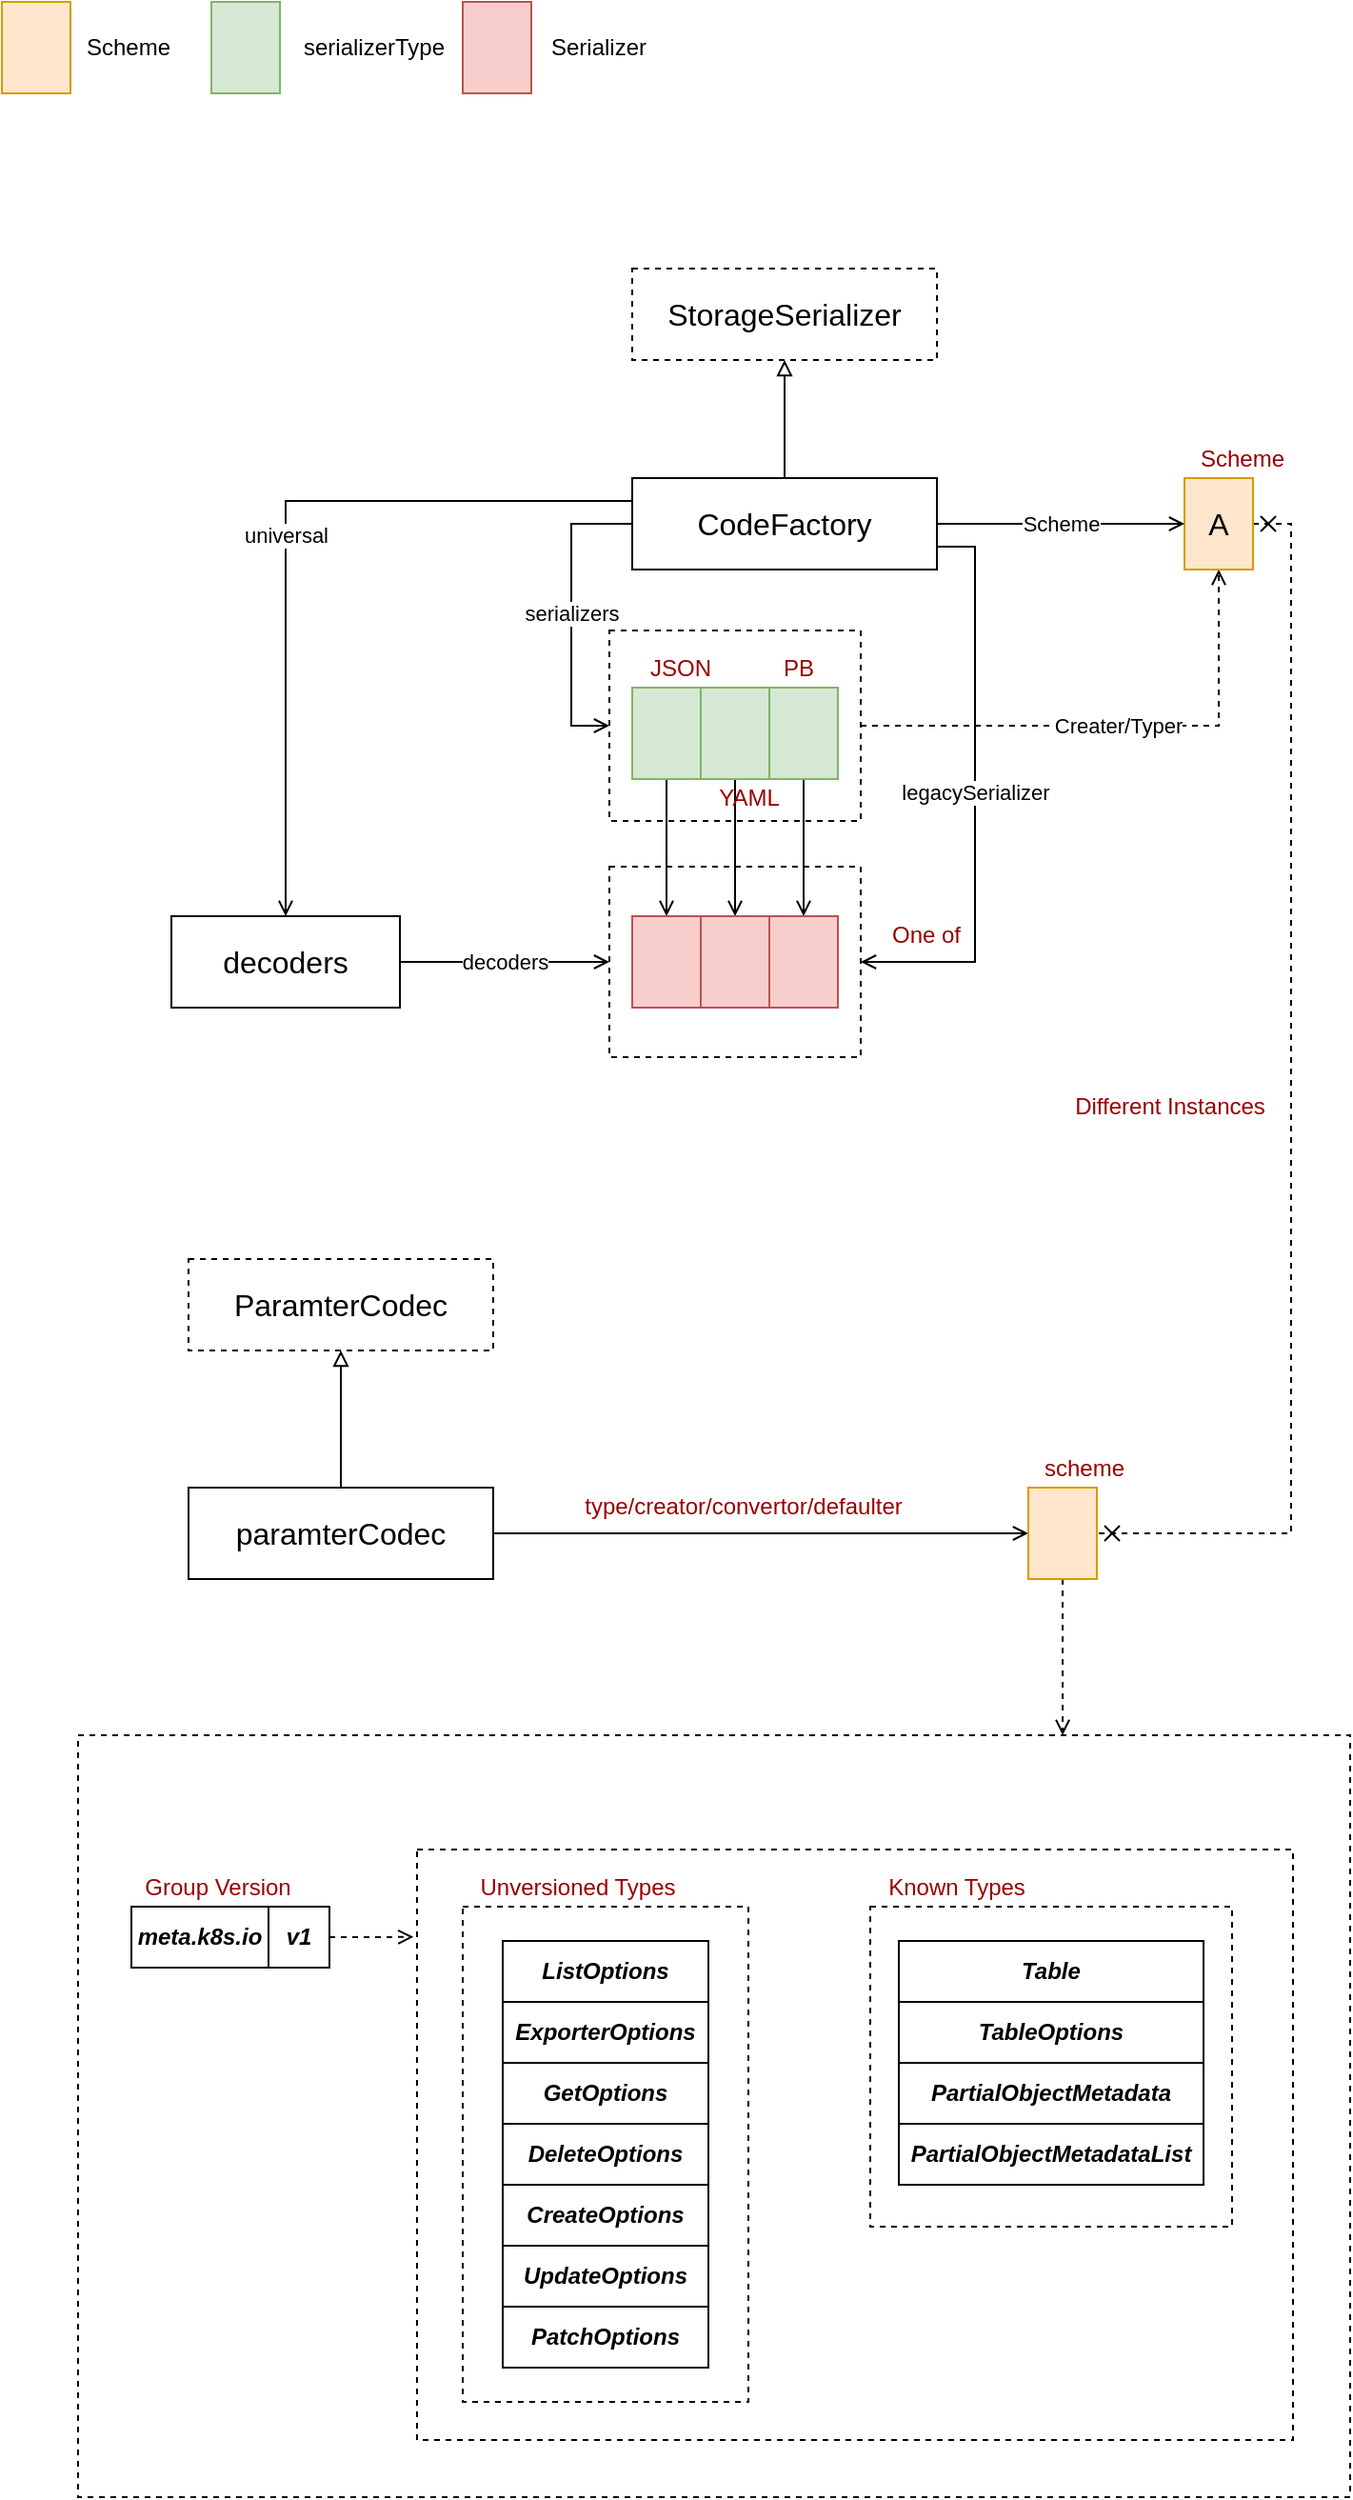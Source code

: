 <mxfile version="12.9.3" type="device" pages="10"><diagram id="1LcrKKIeQUVSzea7jKvb" name="runtime-support"><mxGraphModel dx="946" dy="725" grid="1" gridSize="10" guides="1" tooltips="1" connect="1" arrows="1" fold="1" page="1" pageScale="1" pageWidth="850" pageHeight="1100" math="0" shadow="0"><root><mxCell id="0"/><mxCell id="1" parent="0"/><mxCell id="Z_mc1-DA6-I5DTmoErof-73" value="" style="rounded=0;whiteSpace=wrap;html=1;dashed=1;strokeColor=#000000;fillColor=none;fontSize=12;" parent="1" vertex="1"><mxGeometry x="80" y="930" width="668" height="400" as="geometry"/></mxCell><mxCell id="Z_mc1-DA6-I5DTmoErof-71" value="" style="rounded=0;whiteSpace=wrap;html=1;dashed=1;strokeColor=#000000;fillColor=none;fontSize=12;" parent="1" vertex="1"><mxGeometry x="258" y="990" width="460" height="310" as="geometry"/></mxCell><mxCell id="Z_mc1-DA6-I5DTmoErof-67" value="" style="rounded=0;whiteSpace=wrap;html=1;dashed=1;strokeColor=#000000;fillColor=none;fontSize=12;" parent="1" vertex="1"><mxGeometry x="496" y="1020" width="190" height="168" as="geometry"/></mxCell><mxCell id="Z_mc1-DA6-I5DTmoErof-36" value="" style="rounded=0;whiteSpace=wrap;html=1;dashed=1;strokeColor=#000000;fillColor=none;" parent="1" vertex="1"><mxGeometry x="359" y="474" width="132" height="100" as="geometry"/></mxCell><mxCell id="Z_mc1-DA6-I5DTmoErof-28" value="Creater/Typer" style="edgeStyle=orthogonalEdgeStyle;rounded=0;orthogonalLoop=1;jettySize=auto;html=1;exitX=1;exitY=0.5;exitDx=0;exitDy=0;entryX=0.5;entryY=1;entryDx=0;entryDy=0;endArrow=open;endFill=0;dashed=1;" parent="1" source="Z_mc1-DA6-I5DTmoErof-27" target="Z_mc1-DA6-I5DTmoErof-5" edge="1"><mxGeometry relative="1" as="geometry"/></mxCell><mxCell id="Z_mc1-DA6-I5DTmoErof-27" value="" style="rounded=0;whiteSpace=wrap;html=1;dashed=1;strokeColor=#000000;fillColor=none;" parent="1" vertex="1"><mxGeometry x="359" y="350" width="132" height="100" as="geometry"/></mxCell><mxCell id="Z_mc1-DA6-I5DTmoErof-2" value="" style="rounded=0;whiteSpace=wrap;html=1;fontSize=16;fillColor=#ffe6cc;strokeColor=#d79b00;" parent="1" vertex="1"><mxGeometry x="40" y="20" width="36" height="48" as="geometry"/></mxCell><mxCell id="Z_mc1-DA6-I5DTmoErof-3" value="Scheme" style="text;html=1;align=center;verticalAlign=middle;resizable=0;points=[];autosize=1;fontColor=#990000;" parent="1" vertex="1"><mxGeometry x="661" y="250" width="60" height="20" as="geometry"/></mxCell><mxCell id="Z_mc1-DA6-I5DTmoErof-4" value="Scheme" style="text;html=1;align=center;verticalAlign=middle;resizable=0;points=[];autosize=1;" parent="1" vertex="1"><mxGeometry x="76" y="34" width="60" height="20" as="geometry"/></mxCell><mxCell id="Z_mc1-DA6-I5DTmoErof-75" style="edgeStyle=orthogonalEdgeStyle;rounded=0;orthogonalLoop=1;jettySize=auto;html=1;exitX=1;exitY=0.5;exitDx=0;exitDy=0;entryX=1;entryY=0.5;entryDx=0;entryDy=0;dashed=1;endArrow=cross;endFill=0;fontSize=12;startArrow=cross;startFill=0;" parent="1" source="Z_mc1-DA6-I5DTmoErof-5" target="Z_mc1-DA6-I5DTmoErof-48" edge="1"><mxGeometry relative="1" as="geometry"/></mxCell><mxCell id="Z_mc1-DA6-I5DTmoErof-5" value="A" style="rounded=0;whiteSpace=wrap;html=1;fontSize=16;fillColor=#ffe6cc;strokeColor=#d79b00;" parent="1" vertex="1"><mxGeometry x="661" y="270" width="36" height="48" as="geometry"/></mxCell><mxCell id="Z_mc1-DA6-I5DTmoErof-8" value="Scheme" style="edgeStyle=orthogonalEdgeStyle;rounded=0;orthogonalLoop=1;jettySize=auto;html=1;exitX=1;exitY=0.5;exitDx=0;exitDy=0;endArrow=open;endFill=0;" parent="1" source="Z_mc1-DA6-I5DTmoErof-7" target="Z_mc1-DA6-I5DTmoErof-5" edge="1"><mxGeometry relative="1" as="geometry"/></mxCell><mxCell id="Z_mc1-DA6-I5DTmoErof-17" style="edgeStyle=orthogonalEdgeStyle;rounded=0;orthogonalLoop=1;jettySize=auto;html=1;exitX=0.5;exitY=0;exitDx=0;exitDy=0;endArrow=block;endFill=0;" parent="1" source="Z_mc1-DA6-I5DTmoErof-7" target="Z_mc1-DA6-I5DTmoErof-16" edge="1"><mxGeometry relative="1" as="geometry"/></mxCell><mxCell id="Z_mc1-DA6-I5DTmoErof-29" value="serializers" style="edgeStyle=orthogonalEdgeStyle;rounded=0;orthogonalLoop=1;jettySize=auto;html=1;exitX=0;exitY=0.5;exitDx=0;exitDy=0;entryX=0;entryY=0.5;entryDx=0;entryDy=0;endArrow=open;endFill=0;" parent="1" source="Z_mc1-DA6-I5DTmoErof-7" target="Z_mc1-DA6-I5DTmoErof-27" edge="1"><mxGeometry relative="1" as="geometry"/></mxCell><mxCell id="Z_mc1-DA6-I5DTmoErof-40" value="universal" style="edgeStyle=orthogonalEdgeStyle;rounded=0;orthogonalLoop=1;jettySize=auto;html=1;exitX=0;exitY=0.25;exitDx=0;exitDy=0;endArrow=open;endFill=0;entryX=0.5;entryY=0;entryDx=0;entryDy=0;" parent="1" source="Z_mc1-DA6-I5DTmoErof-7" target="Z_mc1-DA6-I5DTmoErof-41" edge="1"><mxGeometry relative="1" as="geometry"><mxPoint x="631" y="510" as="targetPoint"/></mxGeometry></mxCell><mxCell id="Z_mc1-DA6-I5DTmoErof-43" value="legacySerializer" style="edgeStyle=orthogonalEdgeStyle;rounded=0;orthogonalLoop=1;jettySize=auto;html=1;exitX=1;exitY=0.75;exitDx=0;exitDy=0;entryX=1;entryY=0.5;entryDx=0;entryDy=0;endArrow=open;endFill=0;" parent="1" source="Z_mc1-DA6-I5DTmoErof-7" target="Z_mc1-DA6-I5DTmoErof-36" edge="1"><mxGeometry relative="1" as="geometry"/></mxCell><mxCell id="Z_mc1-DA6-I5DTmoErof-7" value="CodeFactory" style="rounded=0;whiteSpace=wrap;html=1;fontSize=16;fillColor=#ffffff;strokeColor=#000000;" parent="1" vertex="1"><mxGeometry x="371" y="270" width="160" height="48" as="geometry"/></mxCell><mxCell id="Z_mc1-DA6-I5DTmoErof-10" value="" style="rounded=0;whiteSpace=wrap;html=1;fontSize=16;fillColor=#d5e8d4;strokeColor=#82b366;" parent="1" vertex="1"><mxGeometry x="150" y="20" width="36" height="48" as="geometry"/></mxCell><mxCell id="Z_mc1-DA6-I5DTmoErof-11" value="serializerType" style="text;html=1;align=center;verticalAlign=middle;resizable=0;points=[];autosize=1;" parent="1" vertex="1"><mxGeometry x="190" y="34" width="90" height="20" as="geometry"/></mxCell><mxCell id="Z_mc1-DA6-I5DTmoErof-37" style="edgeStyle=orthogonalEdgeStyle;rounded=0;orthogonalLoop=1;jettySize=auto;html=1;exitX=0.5;exitY=1;exitDx=0;exitDy=0;entryX=0.5;entryY=0;entryDx=0;entryDy=0;endArrow=open;endFill=0;" parent="1" source="Z_mc1-DA6-I5DTmoErof-12" target="Z_mc1-DA6-I5DTmoErof-33" edge="1"><mxGeometry relative="1" as="geometry"/></mxCell><mxCell id="Z_mc1-DA6-I5DTmoErof-12" value="" style="rounded=0;whiteSpace=wrap;html=1;fontSize=16;fillColor=#d5e8d4;strokeColor=#82b366;" parent="1" vertex="1"><mxGeometry x="371" y="380" width="36" height="48" as="geometry"/></mxCell><mxCell id="Z_mc1-DA6-I5DTmoErof-38" style="edgeStyle=orthogonalEdgeStyle;rounded=0;orthogonalLoop=1;jettySize=auto;html=1;exitX=0.5;exitY=1;exitDx=0;exitDy=0;endArrow=open;endFill=0;" parent="1" source="Z_mc1-DA6-I5DTmoErof-13" target="Z_mc1-DA6-I5DTmoErof-34" edge="1"><mxGeometry relative="1" as="geometry"/></mxCell><mxCell id="Z_mc1-DA6-I5DTmoErof-13" value="" style="rounded=0;whiteSpace=wrap;html=1;fontSize=16;fillColor=#d5e8d4;strokeColor=#82b366;" parent="1" vertex="1"><mxGeometry x="407" y="380" width="36" height="48" as="geometry"/></mxCell><mxCell id="Z_mc1-DA6-I5DTmoErof-39" style="edgeStyle=orthogonalEdgeStyle;rounded=0;orthogonalLoop=1;jettySize=auto;html=1;exitX=0.5;exitY=1;exitDx=0;exitDy=0;entryX=0.5;entryY=0;entryDx=0;entryDy=0;endArrow=open;endFill=0;" parent="1" source="Z_mc1-DA6-I5DTmoErof-14" target="Z_mc1-DA6-I5DTmoErof-35" edge="1"><mxGeometry relative="1" as="geometry"/></mxCell><mxCell id="Z_mc1-DA6-I5DTmoErof-14" value="" style="rounded=0;whiteSpace=wrap;html=1;fontSize=16;fillColor=#d5e8d4;strokeColor=#82b366;" parent="1" vertex="1"><mxGeometry x="443" y="380" width="36" height="48" as="geometry"/></mxCell><mxCell id="Z_mc1-DA6-I5DTmoErof-16" value="StorageSerializer" style="rounded=0;whiteSpace=wrap;html=1;fontSize=16;fillColor=#ffffff;strokeColor=#000000;dashed=1;" parent="1" vertex="1"><mxGeometry x="371" y="160" width="160" height="48" as="geometry"/></mxCell><mxCell id="Z_mc1-DA6-I5DTmoErof-24" value="JSON" style="text;html=1;align=center;verticalAlign=middle;resizable=0;points=[];autosize=1;fontColor=#990000;" parent="1" vertex="1"><mxGeometry x="371" y="360" width="50" height="20" as="geometry"/></mxCell><mxCell id="Z_mc1-DA6-I5DTmoErof-25" value="YAML" style="text;html=1;align=center;verticalAlign=middle;resizable=0;points=[];autosize=1;fontColor=#990000;" parent="1" vertex="1"><mxGeometry x="407" y="428" width="50" height="20" as="geometry"/></mxCell><mxCell id="Z_mc1-DA6-I5DTmoErof-26" value="PB" style="text;html=1;align=center;verticalAlign=middle;resizable=0;points=[];autosize=1;fontColor=#990000;" parent="1" vertex="1"><mxGeometry x="443" y="360" width="30" height="20" as="geometry"/></mxCell><mxCell id="Z_mc1-DA6-I5DTmoErof-31" value="" style="rounded=0;whiteSpace=wrap;html=1;fontSize=16;fillColor=#f8cecc;strokeColor=#b85450;" parent="1" vertex="1"><mxGeometry x="282" y="20" width="36" height="48" as="geometry"/></mxCell><mxCell id="Z_mc1-DA6-I5DTmoErof-32" value="Serializer" style="text;html=1;align=center;verticalAlign=middle;resizable=0;points=[];autosize=1;" parent="1" vertex="1"><mxGeometry x="318" y="34" width="70" height="20" as="geometry"/></mxCell><mxCell id="Z_mc1-DA6-I5DTmoErof-33" value="" style="rounded=0;whiteSpace=wrap;html=1;fontSize=16;fillColor=#f8cecc;strokeColor=#b85450;" parent="1" vertex="1"><mxGeometry x="371" y="500" width="36" height="48" as="geometry"/></mxCell><mxCell id="Z_mc1-DA6-I5DTmoErof-34" value="" style="rounded=0;whiteSpace=wrap;html=1;fontSize=16;fillColor=#f8cecc;strokeColor=#b85450;" parent="1" vertex="1"><mxGeometry x="407" y="500" width="36" height="48" as="geometry"/></mxCell><mxCell id="Z_mc1-DA6-I5DTmoErof-35" value="" style="rounded=0;whiteSpace=wrap;html=1;fontSize=16;fillColor=#f8cecc;strokeColor=#b85450;" parent="1" vertex="1"><mxGeometry x="443" y="500" width="36" height="48" as="geometry"/></mxCell><mxCell id="Z_mc1-DA6-I5DTmoErof-42" value="decoders" style="edgeStyle=orthogonalEdgeStyle;rounded=0;orthogonalLoop=1;jettySize=auto;html=1;entryX=0;entryY=0.5;entryDx=0;entryDy=0;endArrow=open;endFill=0;" parent="1" source="Z_mc1-DA6-I5DTmoErof-41" target="Z_mc1-DA6-I5DTmoErof-36" edge="1"><mxGeometry relative="1" as="geometry"/></mxCell><mxCell id="Z_mc1-DA6-I5DTmoErof-41" value="decoders" style="rounded=0;whiteSpace=wrap;html=1;fontSize=16;fillColor=#ffffff;strokeColor=#000000;" parent="1" vertex="1"><mxGeometry x="129" y="500" width="120" height="48" as="geometry"/></mxCell><mxCell id="Z_mc1-DA6-I5DTmoErof-44" value="One of" style="text;html=1;align=center;verticalAlign=middle;resizable=0;points=[];autosize=1;fontColor=#990000;" parent="1" vertex="1"><mxGeometry x="500" y="500" width="50" height="20" as="geometry"/></mxCell><mxCell id="Z_mc1-DA6-I5DTmoErof-45" value="ParamterCodec" style="rounded=0;whiteSpace=wrap;html=1;fontSize=16;fillColor=#ffffff;strokeColor=#000000;dashed=1;" parent="1" vertex="1"><mxGeometry x="138" y="680" width="160" height="48" as="geometry"/></mxCell><mxCell id="Z_mc1-DA6-I5DTmoErof-47" style="edgeStyle=orthogonalEdgeStyle;rounded=0;orthogonalLoop=1;jettySize=auto;html=1;exitX=0.5;exitY=0;exitDx=0;exitDy=0;endArrow=block;endFill=0;" parent="1" source="Z_mc1-DA6-I5DTmoErof-46" target="Z_mc1-DA6-I5DTmoErof-45" edge="1"><mxGeometry relative="1" as="geometry"/></mxCell><mxCell id="Z_mc1-DA6-I5DTmoErof-49" style="edgeStyle=orthogonalEdgeStyle;rounded=0;orthogonalLoop=1;jettySize=auto;html=1;exitX=1;exitY=0.5;exitDx=0;exitDy=0;entryX=0;entryY=0.5;entryDx=0;entryDy=0;endArrow=open;endFill=0;" parent="1" source="Z_mc1-DA6-I5DTmoErof-46" target="Z_mc1-DA6-I5DTmoErof-48" edge="1"><mxGeometry relative="1" as="geometry"/></mxCell><mxCell id="Z_mc1-DA6-I5DTmoErof-46" value="paramterCodec" style="rounded=0;whiteSpace=wrap;html=1;fontSize=16;fillColor=#ffffff;strokeColor=#000000;" parent="1" vertex="1"><mxGeometry x="138" y="800" width="160" height="48" as="geometry"/></mxCell><mxCell id="Z_mc1-DA6-I5DTmoErof-74" style="edgeStyle=orthogonalEdgeStyle;rounded=0;orthogonalLoop=1;jettySize=auto;html=1;exitX=0.5;exitY=1;exitDx=0;exitDy=0;entryX=0.774;entryY=0;entryDx=0;entryDy=0;entryPerimeter=0;dashed=1;endArrow=open;endFill=0;fontSize=12;" parent="1" source="Z_mc1-DA6-I5DTmoErof-48" target="Z_mc1-DA6-I5DTmoErof-73" edge="1"><mxGeometry relative="1" as="geometry"/></mxCell><mxCell id="Z_mc1-DA6-I5DTmoErof-48" value="" style="rounded=0;whiteSpace=wrap;html=1;fontSize=16;fillColor=#ffe6cc;strokeColor=#d79b00;" parent="1" vertex="1"><mxGeometry x="579" y="800" width="36" height="48" as="geometry"/></mxCell><mxCell id="Z_mc1-DA6-I5DTmoErof-50" value="type/creator/convertor/defaulter" style="text;html=1;align=center;verticalAlign=middle;resizable=0;points=[];autosize=1;fontColor=#990000;" parent="1" vertex="1"><mxGeometry x="339" y="800" width="180" height="20" as="geometry"/></mxCell><mxCell id="Z_mc1-DA6-I5DTmoErof-52" value="scheme" style="text;html=1;align=center;verticalAlign=middle;resizable=0;points=[];autosize=1;fontColor=#990000;" parent="1" vertex="1"><mxGeometry x="578" y="780" width="60" height="20" as="geometry"/></mxCell><mxCell id="Z_mc1-DA6-I5DTmoErof-53" value="meta.k8s.io" style="rounded=0;whiteSpace=wrap;html=1;fontSize=12;fillColor=#ffffff;strokeColor=#000000;fontStyle=3" parent="1" vertex="1"><mxGeometry x="108" y="1020" width="72" height="32" as="geometry"/></mxCell><mxCell id="Z_mc1-DA6-I5DTmoErof-72" style="edgeStyle=orthogonalEdgeStyle;rounded=0;orthogonalLoop=1;jettySize=auto;html=1;exitX=1;exitY=0.5;exitDx=0;exitDy=0;entryX=-0.004;entryY=0.148;entryDx=0;entryDy=0;entryPerimeter=0;endArrow=open;endFill=0;fontSize=12;dashed=1;" parent="1" source="Z_mc1-DA6-I5DTmoErof-54" target="Z_mc1-DA6-I5DTmoErof-71" edge="1"><mxGeometry relative="1" as="geometry"/></mxCell><mxCell id="Z_mc1-DA6-I5DTmoErof-54" value="v1" style="rounded=0;whiteSpace=wrap;html=1;fontSize=12;fillColor=#ffffff;strokeColor=#000000;fontStyle=3" parent="1" vertex="1"><mxGeometry x="180" y="1020" width="32" height="32" as="geometry"/></mxCell><mxCell id="Z_mc1-DA6-I5DTmoErof-55" value="ListOptions" style="rounded=0;whiteSpace=wrap;html=1;fontSize=12;fillColor=#ffffff;strokeColor=#000000;fontStyle=3" parent="1" vertex="1"><mxGeometry x="303" y="1038" width="108" height="32" as="geometry"/></mxCell><mxCell id="Z_mc1-DA6-I5DTmoErof-56" value="ExporterOptions" style="rounded=0;whiteSpace=wrap;html=1;fontSize=12;fillColor=#ffffff;strokeColor=#000000;fontStyle=3" parent="1" vertex="1"><mxGeometry x="303" y="1070" width="108" height="32" as="geometry"/></mxCell><mxCell id="Z_mc1-DA6-I5DTmoErof-57" value="GetOptions" style="rounded=0;whiteSpace=wrap;html=1;fontSize=12;fillColor=#ffffff;strokeColor=#000000;fontStyle=3" parent="1" vertex="1"><mxGeometry x="303" y="1102" width="108" height="32" as="geometry"/></mxCell><mxCell id="Z_mc1-DA6-I5DTmoErof-58" value="DeleteOptions" style="rounded=0;whiteSpace=wrap;html=1;fontSize=12;fillColor=#ffffff;strokeColor=#000000;fontStyle=3" parent="1" vertex="1"><mxGeometry x="303" y="1134" width="108" height="32" as="geometry"/></mxCell><mxCell id="Z_mc1-DA6-I5DTmoErof-59" value="CreateOptions" style="rounded=0;whiteSpace=wrap;html=1;fontSize=12;fillColor=#ffffff;strokeColor=#000000;fontStyle=3" parent="1" vertex="1"><mxGeometry x="303" y="1166" width="108" height="32" as="geometry"/></mxCell><mxCell id="Z_mc1-DA6-I5DTmoErof-60" value="UpdateOptions" style="rounded=0;whiteSpace=wrap;html=1;fontSize=12;fillColor=#ffffff;strokeColor=#000000;fontStyle=3" parent="1" vertex="1"><mxGeometry x="303" y="1198" width="108" height="32" as="geometry"/></mxCell><mxCell id="Z_mc1-DA6-I5DTmoErof-61" value="PatchOptions" style="rounded=0;whiteSpace=wrap;html=1;fontSize=12;fillColor=#ffffff;strokeColor=#000000;fontStyle=3" parent="1" vertex="1"><mxGeometry x="303" y="1230" width="108" height="32" as="geometry"/></mxCell><mxCell id="Z_mc1-DA6-I5DTmoErof-62" value="Table" style="rounded=0;whiteSpace=wrap;html=1;fontSize=12;fillColor=#ffffff;strokeColor=#000000;fontStyle=3" parent="1" vertex="1"><mxGeometry x="511" y="1038" width="160" height="32" as="geometry"/></mxCell><mxCell id="Z_mc1-DA6-I5DTmoErof-63" value="TableOptions" style="rounded=0;whiteSpace=wrap;html=1;fontSize=12;fillColor=#ffffff;strokeColor=#000000;fontStyle=3" parent="1" vertex="1"><mxGeometry x="511" y="1070" width="160" height="32" as="geometry"/></mxCell><mxCell id="Z_mc1-DA6-I5DTmoErof-64" value="PartialObjectMetadata" style="rounded=0;whiteSpace=wrap;html=1;fontSize=12;fillColor=#ffffff;strokeColor=#000000;fontStyle=3" parent="1" vertex="1"><mxGeometry x="511" y="1102" width="160" height="32" as="geometry"/></mxCell><mxCell id="Z_mc1-DA6-I5DTmoErof-65" value="PartialObjectMetadataList" style="rounded=0;whiteSpace=wrap;html=1;fontSize=12;fillColor=#ffffff;strokeColor=#000000;fontStyle=3" parent="1" vertex="1"><mxGeometry x="511" y="1134" width="160" height="32" as="geometry"/></mxCell><mxCell id="Z_mc1-DA6-I5DTmoErof-66" value="" style="rounded=0;whiteSpace=wrap;html=1;dashed=1;strokeColor=#000000;fillColor=none;fontSize=12;" parent="1" vertex="1"><mxGeometry x="282" y="1020" width="150" height="260" as="geometry"/></mxCell><mxCell id="Z_mc1-DA6-I5DTmoErof-68" value="Unversioned Types" style="text;html=1;align=center;verticalAlign=middle;resizable=0;points=[];autosize=1;fontColor=#990000;" parent="1" vertex="1"><mxGeometry x="282" y="1000" width="120" height="20" as="geometry"/></mxCell><mxCell id="Z_mc1-DA6-I5DTmoErof-69" value="Known Types" style="text;html=1;align=center;verticalAlign=middle;resizable=0;points=[];autosize=1;fontColor=#990000;" parent="1" vertex="1"><mxGeometry x="496" y="1000" width="90" height="20" as="geometry"/></mxCell><mxCell id="Z_mc1-DA6-I5DTmoErof-70" value="Group Version" style="text;html=1;align=center;verticalAlign=middle;resizable=0;points=[];autosize=1;fontColor=#990000;" parent="1" vertex="1"><mxGeometry x="108" y="1000" width="90" height="20" as="geometry"/></mxCell><mxCell id="Z_mc1-DA6-I5DTmoErof-76" value="Different Instances" style="text;html=1;align=center;verticalAlign=middle;resizable=0;points=[];autosize=1;fontColor=#990000;" parent="1" vertex="1"><mxGeometry x="593" y="590" width="120" height="20" as="geometry"/></mxCell></root></mxGraphModel></diagram><diagram id="nVSTO34jNN4XniHYK2kY" name="rest-storage"><mxGraphModel dx="946" dy="725" grid="1" gridSize="10" guides="1" tooltips="1" connect="1" arrows="1" fold="1" page="1" pageScale="1" pageWidth="850" pageHeight="1100" math="0" shadow="0"><root><mxCell id="OxORRsbHx6eNx7ma7IKh-0"/><mxCell id="OxORRsbHx6eNx7ma7IKh-1" parent="OxORRsbHx6eNx7ma7IKh-0"/><mxCell id="nxe7RzdHvkPOP8INZ-26-0" value="" style="rounded=0;whiteSpace=wrap;html=1;fontSize=16;fillColor=#ffe6cc;strokeColor=#d79b00;" parent="OxORRsbHx6eNx7ma7IKh-1" vertex="1"><mxGeometry x="40" y="20" width="36" height="48" as="geometry"/></mxCell><mxCell id="nxe7RzdHvkPOP8INZ-26-1" value="Scheme" style="text;html=1;align=center;verticalAlign=middle;resizable=0;points=[];autosize=1;fontColor=#990000;" parent="OxORRsbHx6eNx7ma7IKh-1" vertex="1"><mxGeometry x="701" y="474" width="60" height="20" as="geometry"/></mxCell><mxCell id="nxe7RzdHvkPOP8INZ-26-2" value="Scheme" style="text;html=1;align=center;verticalAlign=middle;resizable=0;points=[];autosize=1;" parent="OxORRsbHx6eNx7ma7IKh-1" vertex="1"><mxGeometry x="76" y="34" width="60" height="20" as="geometry"/></mxCell><mxCell id="nxe7RzdHvkPOP8INZ-26-3" value="A" style="rounded=0;whiteSpace=wrap;html=1;fontSize=16;fillColor=#ffe6cc;strokeColor=#d79b00;" parent="OxORRsbHx6eNx7ma7IKh-1" vertex="1"><mxGeometry x="665" y="460" width="36" height="48" as="geometry"/></mxCell><mxCell id="vluD2lHlM7xSDGN-VSBe-1" style="edgeStyle=orthogonalEdgeStyle;rounded=0;orthogonalLoop=1;jettySize=auto;html=1;exitX=1;exitY=0.5;exitDx=0;exitDy=0;startArrow=none;startFill=0;endArrow=open;endFill=0;fontSize=12;" parent="OxORRsbHx6eNx7ma7IKh-1" source="vluD2lHlM7xSDGN-VSBe-0" target="nxe7RzdHvkPOP8INZ-26-3" edge="1"><mxGeometry relative="1" as="geometry"/></mxCell><mxCell id="vluD2lHlM7xSDGN-VSBe-4" style="edgeStyle=orthogonalEdgeStyle;rounded=0;orthogonalLoop=1;jettySize=auto;html=1;exitX=0.5;exitY=1;exitDx=0;exitDy=0;startArrow=none;startFill=0;endArrow=open;endFill=0;fontSize=12;" parent="OxORRsbHx6eNx7ma7IKh-1" source="vluD2lHlM7xSDGN-VSBe-0" target="vluD2lHlM7xSDGN-VSBe-3" edge="1"><mxGeometry relative="1" as="geometry"/></mxCell><mxCell id="vluD2lHlM7xSDGN-VSBe-0" value="strategy" style="rounded=0;whiteSpace=wrap;html=1;fontSize=16;fillColor=#ffffff;strokeColor=#000000;" parent="OxORRsbHx6eNx7ma7IKh-1" vertex="1"><mxGeometry x="330" y="460" width="160" height="48" as="geometry"/></mxCell><mxCell id="vluD2lHlM7xSDGN-VSBe-2" value="runtime.ObjectTyper" style="text;html=1;align=center;verticalAlign=middle;resizable=0;points=[];autosize=1;fontColor=#990000;" parent="OxORRsbHx6eNx7ma7IKh-1" vertex="1"><mxGeometry x="515" y="460" width="120" height="20" as="geometry"/></mxCell><mxCell id="vluD2lHlM7xSDGN-VSBe-3" value="NameGenerator" style="rounded=0;whiteSpace=wrap;html=1;fontSize=16;fillColor=#ffffff;strokeColor=#000000;dashed=1;" parent="OxORRsbHx6eNx7ma7IKh-1" vertex="1"><mxGeometry x="330" y="580" width="160" height="48" as="geometry"/></mxCell><mxCell id="uLr0znYmgIO8Lo5A-URm-2" style="edgeStyle=orthogonalEdgeStyle;rounded=0;orthogonalLoop=1;jettySize=auto;html=1;exitX=1;exitY=0.5;exitDx=0;exitDy=0;entryX=0;entryY=0.5;entryDx=0;entryDy=0;startArrow=none;startFill=0;endArrow=open;endFill=0;fontSize=12;dashed=1;" parent="OxORRsbHx6eNx7ma7IKh-1" source="uLr0znYmgIO8Lo5A-URm-0" target="uLr0znYmgIO8Lo5A-URm-1" edge="1"><mxGeometry relative="1" as="geometry"/></mxCell><mxCell id="uLr0znYmgIO8Lo5A-URm-0" value="base" style="rounded=0;whiteSpace=wrap;html=1;fontSize=12;fillColor=#ffffff;strokeColor=#000000;fontStyle=3" parent="OxORRsbHx6eNx7ma7IKh-1" vertex="1"><mxGeometry x="505" y="592" width="48" height="24" as="geometry"/></mxCell><mxCell id="uLr0znYmgIO8Lo5A-URm-1" value="name" style="rounded=0;whiteSpace=wrap;html=1;fontSize=12;fillColor=#ffffff;strokeColor=#000000;fontStyle=3" parent="OxORRsbHx6eNx7ma7IKh-1" vertex="1"><mxGeometry x="587" y="592" width="48" height="24" as="geometry"/></mxCell><mxCell id="uLr0znYmgIO8Lo5A-URm-6" value="Create/Update/Delete" style="edgeStyle=orthogonalEdgeStyle;rounded=0;orthogonalLoop=1;jettySize=auto;html=1;exitX=0.5;exitY=1;exitDx=0;exitDy=0;entryX=0.5;entryY=0;entryDx=0;entryDy=0;startArrow=none;startFill=0;endArrow=open;endFill=0;fontSize=12;" parent="OxORRsbHx6eNx7ma7IKh-1" source="uLr0znYmgIO8Lo5A-URm-3" target="vluD2lHlM7xSDGN-VSBe-0" edge="1"><mxGeometry relative="1" as="geometry"/></mxCell><mxCell id="uLr0znYmgIO8Lo5A-URm-3" value="Store" style="rounded=0;whiteSpace=wrap;html=1;fontSize=16;fillColor=#ffffff;strokeColor=#000000;" parent="OxORRsbHx6eNx7ma7IKh-1" vertex="1"><mxGeometry x="330" y="340" width="160" height="48" as="geometry"/></mxCell><mxCell id="uLr0znYmgIO8Lo5A-URm-5" style="edgeStyle=orthogonalEdgeStyle;rounded=0;orthogonalLoop=1;jettySize=auto;html=1;exitX=0.5;exitY=1;exitDx=0;exitDy=0;startArrow=none;startFill=0;endArrow=open;endFill=0;fontSize=12;" parent="OxORRsbHx6eNx7ma7IKh-1" source="uLr0znYmgIO8Lo5A-URm-4" target="uLr0znYmgIO8Lo5A-URm-3" edge="1"><mxGeometry relative="1" as="geometry"/></mxCell><mxCell id="uLr0znYmgIO8Lo5A-URm-10" style="edgeStyle=orthogonalEdgeStyle;rounded=0;orthogonalLoop=1;jettySize=auto;html=1;exitX=0.5;exitY=0;exitDx=0;exitDy=0;dashed=1;startArrow=none;startFill=0;endArrow=block;endFill=0;fontSize=12;" parent="OxORRsbHx6eNx7ma7IKh-1" source="uLr0znYmgIO8Lo5A-URm-4" target="uLr0znYmgIO8Lo5A-URm-9" edge="1"><mxGeometry relative="1" as="geometry"/></mxCell><mxCell id="uLr0znYmgIO8Lo5A-URm-4" value="REST" style="rounded=0;whiteSpace=wrap;html=1;fontSize=16;fillColor=#ffffff;strokeColor=#000000;" parent="OxORRsbHx6eNx7ma7IKh-1" vertex="1"><mxGeometry x="330" y="220" width="160" height="48" as="geometry"/></mxCell><mxCell id="uLr0znYmgIO8Lo5A-URm-8" style="edgeStyle=orthogonalEdgeStyle;rounded=0;orthogonalLoop=1;jettySize=auto;html=1;exitX=1;exitY=0.5;exitDx=0;exitDy=0;entryX=0;entryY=0.5;entryDx=0;entryDy=0;startArrow=none;startFill=0;endArrow=open;endFill=0;fontSize=12;dashed=1;" parent="OxORRsbHx6eNx7ma7IKh-1" source="uLr0znYmgIO8Lo5A-URm-7" target="uLr0znYmgIO8Lo5A-URm-4" edge="1"><mxGeometry relative="1" as="geometry"/></mxCell><mxCell id="uLr0znYmgIO8Lo5A-URm-7" value="customresourcedefinitions" style="rounded=0;whiteSpace=wrap;html=1;fontSize=12;fillColor=#ffffff;strokeColor=#000000;fontStyle=3" parent="OxORRsbHx6eNx7ma7IKh-1" vertex="1"><mxGeometry x="60" y="232" width="180" height="24" as="geometry"/></mxCell><mxCell id="uLr0znYmgIO8Lo5A-URm-12" value="New" style="edgeStyle=orthogonalEdgeStyle;rounded=0;orthogonalLoop=1;jettySize=auto;html=1;exitX=1;exitY=0.5;exitDx=0;exitDy=0;dashed=1;startArrow=none;startFill=0;endArrow=open;endFill=0;fontSize=12;" parent="OxORRsbHx6eNx7ma7IKh-1" source="uLr0znYmgIO8Lo5A-URm-9" target="uLr0znYmgIO8Lo5A-URm-11" edge="1"><mxGeometry relative="1" as="geometry"/></mxCell><mxCell id="uLr0znYmgIO8Lo5A-URm-9" value="Storage" style="rounded=0;whiteSpace=wrap;html=1;fontSize=16;fillColor=#ffffff;strokeColor=#000000;dashed=1;" parent="OxORRsbHx6eNx7ma7IKh-1" vertex="1"><mxGeometry x="330" y="104" width="160" height="48" as="geometry"/></mxCell><mxCell id="uLr0znYmgIO8Lo5A-URm-11" value="Object" style="rounded=0;whiteSpace=wrap;html=1;fontSize=16;fillColor=#ffffff;strokeColor=#000000;dashed=1;" parent="OxORRsbHx6eNx7ma7IKh-1" vertex="1"><mxGeometry x="620" y="104" width="160" height="48" as="geometry"/></mxCell></root></mxGraphModel></diagram><diagram id="pnzetl5sI-JhnYmrJD8r" name="rest-store"><mxGraphModel dx="946" dy="725" grid="1" gridSize="10" guides="1" tooltips="1" connect="1" arrows="1" fold="1" page="1" pageScale="1" pageWidth="850" pageHeight="1100" math="0" shadow="0"><root><mxCell id="87wFjVy7dGYlZ4KAPA9t-0"/><mxCell id="87wFjVy7dGYlZ4KAPA9t-1" parent="87wFjVy7dGYlZ4KAPA9t-0"/><mxCell id="PkF4JCSaMv1bvz_GXjYp-2" value="Storage" style="edgeStyle=orthogonalEdgeStyle;rounded=0;orthogonalLoop=1;jettySize=auto;html=1;exitX=0.5;exitY=1;exitDx=0;exitDy=0;startArrow=none;startFill=0;endArrow=open;endFill=0;fontSize=12;" parent="87wFjVy7dGYlZ4KAPA9t-1" source="PkF4JCSaMv1bvz_GXjYp-0" target="PkF4JCSaMv1bvz_GXjYp-1" edge="1"><mxGeometry relative="1" as="geometry"/></mxCell><mxCell id="PkF4JCSaMv1bvz_GXjYp-0" value="Store" style="rounded=0;whiteSpace=wrap;html=1;fontSize=16;fillColor=#ffffff;strokeColor=#000000;" parent="87wFjVy7dGYlZ4KAPA9t-1" vertex="1"><mxGeometry x="80" y="110" width="160" height="48" as="geometry"/></mxCell><mxCell id="PkF4JCSaMv1bvz_GXjYp-11" value="Codec" style="edgeStyle=orthogonalEdgeStyle;rounded=0;orthogonalLoop=1;jettySize=auto;html=1;exitX=1;exitY=0.25;exitDx=0;exitDy=0;entryX=0;entryY=0.5;entryDx=0;entryDy=0;startArrow=none;startFill=0;endArrow=open;endFill=0;fontSize=12;" parent="87wFjVy7dGYlZ4KAPA9t-1" source="PkF4JCSaMv1bvz_GXjYp-1" target="PkF4JCSaMv1bvz_GXjYp-9" edge="1"><mxGeometry relative="1" as="geometry"/></mxCell><mxCell id="PkF4JCSaMv1bvz_GXjYp-13" value="Storage" style="edgeStyle=orthogonalEdgeStyle;rounded=0;orthogonalLoop=1;jettySize=auto;html=1;exitX=1;exitY=0.75;exitDx=0;exitDy=0;entryX=0;entryY=0.5;entryDx=0;entryDy=0;startArrow=none;startFill=0;endArrow=open;endFill=0;fontSize=12;" parent="87wFjVy7dGYlZ4KAPA9t-1" source="PkF4JCSaMv1bvz_GXjYp-1" target="PkF4JCSaMv1bvz_GXjYp-5" edge="1"><mxGeometry relative="1" as="geometry"/></mxCell><mxCell id="PkF4JCSaMv1bvz_GXjYp-1" value="DryRunnableStorage" style="rounded=0;whiteSpace=wrap;html=1;fontSize=16;fillColor=#ffffff;strokeColor=#000000;" parent="87wFjVy7dGYlZ4KAPA9t-1" vertex="1"><mxGeometry x="80" y="230" width="160" height="48" as="geometry"/></mxCell><mxCell id="PkF4JCSaMv1bvz_GXjYp-6" value="Decorator()" style="edgeStyle=orthogonalEdgeStyle;rounded=0;orthogonalLoop=1;jettySize=auto;html=1;exitX=0.5;exitY=1;exitDx=0;exitDy=0;startArrow=none;startFill=0;endArrow=open;endFill=0;fontSize=12;dashed=1;" parent="87wFjVy7dGYlZ4KAPA9t-1" source="PkF4JCSaMv1bvz_GXjYp-3" target="PkF4JCSaMv1bvz_GXjYp-5" edge="1"><mxGeometry relative="1" as="geometry"><mxPoint x="485" y="350" as="targetPoint"/></mxGeometry></mxCell><mxCell id="PkF4JCSaMv1bvz_GXjYp-10" style="edgeStyle=orthogonalEdgeStyle;rounded=0;orthogonalLoop=1;jettySize=auto;html=1;exitX=0.5;exitY=0;exitDx=0;exitDy=0;entryX=0.5;entryY=1;entryDx=0;entryDy=0;startArrow=none;startFill=0;endArrow=open;endFill=0;fontSize=12;dashed=1;" parent="87wFjVy7dGYlZ4KAPA9t-1" source="PkF4JCSaMv1bvz_GXjYp-3" target="PkF4JCSaMv1bvz_GXjYp-9" edge="1"><mxGeometry relative="1" as="geometry"/></mxCell><mxCell id="PkF4JCSaMv1bvz_GXjYp-3" value="RESTOption" style="rounded=0;whiteSpace=wrap;html=1;fontSize=16;fillColor=#ffffff;strokeColor=#000000;" parent="87wFjVy7dGYlZ4KAPA9t-1" vertex="1"><mxGeometry x="405" y="230" width="160" height="48" as="geometry"/></mxCell><mxCell id="PkF4JCSaMv1bvz_GXjYp-14" value="Connected to Etcd3" style="edgeStyle=orthogonalEdgeStyle;rounded=0;orthogonalLoop=1;jettySize=auto;html=1;exitX=0.5;exitY=1;exitDx=0;exitDy=0;startArrow=none;startFill=0;endArrow=open;endFill=0;fontSize=12;fontColor=#990000;dashed=1;" parent="87wFjVy7dGYlZ4KAPA9t-1" source="PkF4JCSaMv1bvz_GXjYp-5" edge="1"><mxGeometry relative="1" as="geometry"><mxPoint x="485" y="480" as="targetPoint"/></mxGeometry></mxCell><mxCell id="PkF4JCSaMv1bvz_GXjYp-5" value="Interface" style="rounded=0;whiteSpace=wrap;html=1;fontSize=16;fillColor=#ffffff;strokeColor=#000000;dashed=1;" parent="87wFjVy7dGYlZ4KAPA9t-1" vertex="1"><mxGeometry x="405" y="350" width="160" height="48" as="geometry"/></mxCell><mxCell id="PkF4JCSaMv1bvz_GXjYp-9" value="Codec" style="rounded=0;whiteSpace=wrap;html=1;fontSize=16;fillColor=#ffffff;strokeColor=#000000;dashed=1;" parent="87wFjVy7dGYlZ4KAPA9t-1" vertex="1"><mxGeometry x="405" y="110" width="160" height="48" as="geometry"/></mxCell><mxCell id="PkF4JCSaMv1bvz_GXjYp-12" value="Versioner/Create/Delete/Watch/WatchList/Get/..." style="text;html=1;align=center;verticalAlign=middle;resizable=0;points=[];autosize=1;fontSize=12;fontColor=#990000;" parent="87wFjVy7dGYlZ4KAPA9t-1" vertex="1"><mxGeometry x="500" y="330" width="270" height="20" as="geometry"/></mxCell></root></mxGraphModel></diagram><diagram id="iXbRL01psT1CA-MpCIJ1" name="clientset"><mxGraphModel dx="946" dy="725" grid="1" gridSize="10" guides="1" tooltips="1" connect="1" arrows="1" fold="1" page="1" pageScale="1" pageWidth="850" pageHeight="1100" math="0" shadow="0"><root><mxCell id="LifhIN5jC0IetmoEes_H-0"/><mxCell id="LifhIN5jC0IetmoEes_H-1" parent="LifhIN5jC0IetmoEes_H-0"/><mxCell id="oUEtjhU87S8Y5nGtk-s--21" style="edgeStyle=orthogonalEdgeStyle;rounded=0;orthogonalLoop=1;jettySize=auto;html=1;exitX=0.5;exitY=1;exitDx=0;exitDy=0;entryX=0.5;entryY=0;entryDx=0;entryDy=0;startArrow=none;startFill=0;endArrow=open;endFill=0;fontSize=12;fontColor=#990000;" parent="LifhIN5jC0IetmoEes_H-1" source="oUEtjhU87S8Y5nGtk-s--11" target="oUEtjhU87S8Y5nGtk-s--34" edge="1"><mxGeometry relative="1" as="geometry"><mxPoint x="120" y="380" as="targetPoint"/></mxGeometry></mxCell><mxCell id="oUEtjhU87S8Y5nGtk-s--11" value="ApiextensionsV1beta1Client" style="rounded=0;whiteSpace=wrap;html=1;fontSize=16;fillColor=#ffffff;strokeColor=#000000;" parent="LifhIN5jC0IetmoEes_H-1" vertex="1"><mxGeometry x="15" y="250" width="210" height="48" as="geometry"/></mxCell><mxCell id="oUEtjhU87S8Y5nGtk-s--27" value="API Extension Server" style="edgeStyle=orthogonalEdgeStyle;rounded=0;orthogonalLoop=1;jettySize=auto;html=1;startArrow=none;startFill=0;endArrow=open;endFill=0;fontSize=12;fontColor=#000000;dashed=1;" parent="LifhIN5jC0IetmoEes_H-1" source="oUEtjhU87S8Y5nGtk-s--34" edge="1"><mxGeometry relative="1" as="geometry"><mxPoint x="120" y="510" as="targetPoint"/><mxPoint x="120" y="428" as="sourcePoint"/></mxGeometry></mxCell><mxCell id="oUEtjhU87S8Y5nGtk-s--22" style="edgeStyle=orthogonalEdgeStyle;rounded=0;orthogonalLoop=1;jettySize=auto;html=1;exitX=0.5;exitY=1;exitDx=0;exitDy=0;startArrow=none;startFill=0;endArrow=open;endFill=0;fontSize=12;fontColor=#990000;" parent="LifhIN5jC0IetmoEes_H-1" source="oUEtjhU87S8Y5nGtk-s--13" target="oUEtjhU87S8Y5nGtk-s--35" edge="1"><mxGeometry relative="1" as="geometry"><mxPoint x="405" y="380" as="targetPoint"/></mxGeometry></mxCell><mxCell id="oUEtjhU87S8Y5nGtk-s--13" value="ApiextensionsV1Client" style="rounded=0;whiteSpace=wrap;html=1;fontSize=16;fillColor=#ffffff;strokeColor=#000000;" parent="LifhIN5jC0IetmoEes_H-1" vertex="1"><mxGeometry x="300" y="250" width="210" height="48" as="geometry"/></mxCell><mxCell id="oUEtjhU87S8Y5nGtk-s--23" style="edgeStyle=orthogonalEdgeStyle;rounded=0;orthogonalLoop=1;jettySize=auto;html=1;exitX=0.5;exitY=1;exitDx=0;exitDy=0;startArrow=none;startFill=0;endArrow=open;endFill=0;fontSize=12;fontColor=#990000;" parent="LifhIN5jC0IetmoEes_H-1" source="oUEtjhU87S8Y5nGtk-s--16" target="oUEtjhU87S8Y5nGtk-s--36" edge="1"><mxGeometry relative="1" as="geometry"><mxPoint x="670" y="380" as="targetPoint"/></mxGeometry></mxCell><mxCell id="oUEtjhU87S8Y5nGtk-s--25" value="LegacyPrefix" style="edgeStyle=orthogonalEdgeStyle;rounded=0;orthogonalLoop=1;jettySize=auto;html=1;exitX=1;exitY=0.5;exitDx=0;exitDy=0;entryX=1;entryY=0.5;entryDx=0;entryDy=0;startArrow=none;startFill=0;endArrow=open;endFill=0;fontSize=12;fontColor=#000000;" parent="LifhIN5jC0IetmoEes_H-1" source="oUEtjhU87S8Y5nGtk-s--16" target="oUEtjhU87S8Y5nGtk-s--24" edge="1"><mxGeometry relative="1" as="geometry"/></mxCell><mxCell id="oUEtjhU87S8Y5nGtk-s--16" value="DiscoveryClient" style="rounded=0;whiteSpace=wrap;html=1;fontSize=16;fillColor=#ffffff;strokeColor=#000000;" parent="LifhIN5jC0IetmoEes_H-1" vertex="1"><mxGeometry x="590" y="250" width="160" height="48" as="geometry"/></mxCell><mxCell id="oUEtjhU87S8Y5nGtk-s--18" style="edgeStyle=orthogonalEdgeStyle;rounded=0;orthogonalLoop=1;jettySize=auto;html=1;exitX=0.5;exitY=1;exitDx=0;exitDy=0;startArrow=none;startFill=0;endArrow=open;endFill=0;fontSize=12;fontColor=#990000;" parent="LifhIN5jC0IetmoEes_H-1" source="oUEtjhU87S8Y5nGtk-s--17" target="oUEtjhU87S8Y5nGtk-s--13" edge="1"><mxGeometry relative="1" as="geometry"/></mxCell><mxCell id="oUEtjhU87S8Y5nGtk-s--19" style="edgeStyle=orthogonalEdgeStyle;rounded=0;orthogonalLoop=1;jettySize=auto;html=1;exitX=0.25;exitY=1;exitDx=0;exitDy=0;startArrow=none;startFill=0;endArrow=open;endFill=0;fontSize=12;fontColor=#990000;" parent="LifhIN5jC0IetmoEes_H-1" source="oUEtjhU87S8Y5nGtk-s--17" target="oUEtjhU87S8Y5nGtk-s--11" edge="1"><mxGeometry relative="1" as="geometry"/></mxCell><mxCell id="oUEtjhU87S8Y5nGtk-s--20" style="edgeStyle=orthogonalEdgeStyle;rounded=0;orthogonalLoop=1;jettySize=auto;html=1;exitX=0.75;exitY=1;exitDx=0;exitDy=0;entryX=0.5;entryY=0;entryDx=0;entryDy=0;startArrow=none;startFill=0;endArrow=open;endFill=0;fontSize=12;fontColor=#990000;" parent="LifhIN5jC0IetmoEes_H-1" source="oUEtjhU87S8Y5nGtk-s--17" target="oUEtjhU87S8Y5nGtk-s--16" edge="1"><mxGeometry relative="1" as="geometry"/></mxCell><mxCell id="oUEtjhU87S8Y5nGtk-s--17" value="Clientset" style="rounded=0;whiteSpace=wrap;html=1;fontSize=16;fillColor=#ffffff;strokeColor=#000000;" parent="LifhIN5jC0IetmoEes_H-1" vertex="1"><mxGeometry x="325" y="120" width="160" height="48" as="geometry"/></mxCell><mxCell id="oUEtjhU87S8Y5nGtk-s--24" value="/api" style="rounded=0;whiteSpace=wrap;html=1;fontSize=12;fillColor=#d5e8d4;strokeColor=#82b366;fontStyle=3" parent="LifhIN5jC0IetmoEes_H-1" vertex="1"><mxGeometry x="710" y="132" width="36" height="24" as="geometry"/></mxCell><mxCell id="oUEtjhU87S8Y5nGtk-s--28" value="API Extension Server" style="edgeStyle=orthogonalEdgeStyle;rounded=0;orthogonalLoop=1;jettySize=auto;html=1;startArrow=none;startFill=0;endArrow=open;endFill=0;fontSize=12;fontColor=#000000;dashed=1;" parent="LifhIN5jC0IetmoEes_H-1" source="oUEtjhU87S8Y5nGtk-s--35" edge="1"><mxGeometry relative="1" as="geometry"><mxPoint x="405" y="510" as="targetPoint"/><mxPoint x="405" y="428" as="sourcePoint"/></mxGeometry></mxCell><mxCell id="oUEtjhU87S8Y5nGtk-s--29" value="API Extension Server" style="edgeStyle=orthogonalEdgeStyle;rounded=0;orthogonalLoop=1;jettySize=auto;html=1;exitX=0.5;exitY=1;exitDx=0;exitDy=0;startArrow=none;startFill=0;endArrow=open;endFill=0;fontSize=12;fontColor=#000000;dashed=1;" parent="LifhIN5jC0IetmoEes_H-1" source="oUEtjhU87S8Y5nGtk-s--36" edge="1"><mxGeometry relative="1" as="geometry"><mxPoint x="670" y="510" as="targetPoint"/><mxPoint x="670" y="428" as="sourcePoint"/></mxGeometry></mxCell><mxCell id="oUEtjhU87S8Y5nGtk-s--32" value="" style="rounded=0;whiteSpace=wrap;html=1;fontSize=16;fillColor=#ffe6cc;strokeColor=#d79b00;" parent="LifhIN5jC0IetmoEes_H-1" vertex="1"><mxGeometry x="40" y="20" width="32" height="48" as="geometry"/></mxCell><mxCell id="oUEtjhU87S8Y5nGtk-s--33" value="RESTClient" style="text;html=1;align=center;verticalAlign=middle;resizable=0;points=[];autosize=1;fontSize=12;fontColor=#000000;" parent="LifhIN5jC0IetmoEes_H-1" vertex="1"><mxGeometry x="72" y="34" width="80" height="20" as="geometry"/></mxCell><mxCell id="oUEtjhU87S8Y5nGtk-s--34" value="" style="rounded=0;whiteSpace=wrap;html=1;fontSize=16;fillColor=#ffe6cc;strokeColor=#d79b00;" parent="LifhIN5jC0IetmoEes_H-1" vertex="1"><mxGeometry x="104" y="380" width="32" height="48" as="geometry"/></mxCell><mxCell id="oUEtjhU87S8Y5nGtk-s--35" value="" style="rounded=0;whiteSpace=wrap;html=1;fontSize=16;fillColor=#ffe6cc;strokeColor=#d79b00;" parent="LifhIN5jC0IetmoEes_H-1" vertex="1"><mxGeometry x="389" y="380" width="32" height="48" as="geometry"/></mxCell><mxCell id="oUEtjhU87S8Y5nGtk-s--36" value="" style="rounded=0;whiteSpace=wrap;html=1;fontSize=16;fillColor=#ffe6cc;strokeColor=#d79b00;" parent="LifhIN5jC0IetmoEes_H-1" vertex="1"><mxGeometry x="654" y="380" width="32" height="48" as="geometry"/></mxCell></root></mxGraphModel></diagram><diagram id="PI9OyXeH6CnxDqjwNqfv" name="shared-informer-relations"><mxGraphModel dx="946" dy="725" grid="1" gridSize="10" guides="1" tooltips="1" connect="1" arrows="1" fold="1" page="1" pageScale="1" pageWidth="850" pageHeight="1100" math="0" shadow="0"><root><mxCell id="8diZIcVvZV0WRPGaZ-YG-0"/><mxCell id="8diZIcVvZV0WRPGaZ-YG-1" parent="8diZIcVvZV0WRPGaZ-YG-0"/><mxCell id="iGUqiD5U3BMTKNIhzOSk-21" value="" style="rounded=0;whiteSpace=wrap;html=1;dashed=1;strokeColor=#000000;fillColor=none;fontSize=12;" parent="8diZIcVvZV0WRPGaZ-YG-1" vertex="1"><mxGeometry x="419.5" y="179" width="120" height="70" as="geometry"/></mxCell><mxCell id="iGUqiD5U3BMTKNIhzOSk-14" value="" style="rounded=0;whiteSpace=wrap;html=1;dashed=1;strokeColor=#000000;fillColor=none;fontSize=12;" parent="8diZIcVvZV0WRPGaZ-YG-1" vertex="1"><mxGeometry x="515.5" y="298" width="179" height="72" as="geometry"/></mxCell><mxCell id="AoPoBO_Vn62ZW0_xMdFc-2" style="edgeStyle=orthogonalEdgeStyle;rounded=0;orthogonalLoop=1;jettySize=auto;html=1;exitX=0.5;exitY=1;exitDx=0;exitDy=0;startArrow=none;startFill=0;endArrow=open;endFill=0;fontSize=12;fontColor=#000000;" parent="8diZIcVvZV0WRPGaZ-YG-1" source="AoPoBO_Vn62ZW0_xMdFc-0" target="AoPoBO_Vn62ZW0_xMdFc-1" edge="1"><mxGeometry relative="1" as="geometry"/></mxCell><mxCell id="AoPoBO_Vn62ZW0_xMdFc-4" style="edgeStyle=orthogonalEdgeStyle;rounded=0;orthogonalLoop=1;jettySize=auto;html=1;exitX=0.5;exitY=0;exitDx=0;exitDy=0;startArrow=none;startFill=0;endArrow=open;endFill=0;fontSize=12;fontColor=#000000;entryX=0.5;entryY=1;entryDx=0;entryDy=0;" parent="8diZIcVvZV0WRPGaZ-YG-1" source="AoPoBO_Vn62ZW0_xMdFc-0" target="AoPoBO_Vn62ZW0_xMdFc-3" edge="1"><mxGeometry relative="1" as="geometry"/></mxCell><mxCell id="AoPoBO_Vn62ZW0_xMdFc-0" value="CustomResourceDefinitions" style="rounded=0;whiteSpace=wrap;html=1;fontSize=16;fillColor=#ffffff;strokeColor=#000000;" parent="8diZIcVvZV0WRPGaZ-YG-1" vertex="1"><mxGeometry x="150" y="440" width="210" height="48" as="geometry"/></mxCell><mxCell id="AoPoBO_Vn62ZW0_xMdFc-1" value="GenericAPIServer" style="rounded=0;whiteSpace=wrap;html=1;fontSize=16;fillColor=#ffffff;strokeColor=#000000;" parent="8diZIcVvZV0WRPGaZ-YG-1" vertex="1"><mxGeometry x="150" y="570" width="210" height="48" as="geometry"/></mxCell><mxCell id="pyTo82xD2N_MOk0B4H2Q-3" style="edgeStyle=orthogonalEdgeStyle;rounded=0;orthogonalLoop=1;jettySize=auto;html=1;exitX=1;exitY=0.5;exitDx=0;exitDy=0;dashed=1;startArrow=none;startFill=0;endArrow=open;endFill=0;fontSize=12;fontColor=#000000;" parent="8diZIcVvZV0WRPGaZ-YG-1" source="AoPoBO_Vn62ZW0_xMdFc-3" target="iGUqiD5U3BMTKNIhzOSk-10" edge="1"><mxGeometry relative="1" as="geometry"><mxPoint x="440" y="340" as="targetPoint"/></mxGeometry></mxCell><mxCell id="AoPoBO_Vn62ZW0_xMdFc-3" value="SharedInformerFactory" style="rounded=0;whiteSpace=wrap;html=1;fontSize=16;fillColor=#ffffff;strokeColor=#000000;dashed=1;" parent="8diZIcVvZV0WRPGaZ-YG-1" vertex="1"><mxGeometry x="150" y="310" width="210" height="48" as="geometry"/></mxCell><mxCell id="pyTo82xD2N_MOk0B4H2Q-1" value="Request" style="edgeStyle=orthogonalEdgeStyle;rounded=0;orthogonalLoop=1;jettySize=auto;html=1;exitX=0;exitY=0.5;exitDx=0;exitDy=0;startArrow=none;startFill=0;endArrow=open;endFill=0;fontSize=12;fontColor=#000000;dashed=1;entryX=0.75;entryY=1;entryDx=0;entryDy=0;" parent="8diZIcVvZV0WRPGaZ-YG-1" source="iGUqiD5U3BMTKNIhzOSk-3" target="AoPoBO_Vn62ZW0_xMdFc-1" edge="1"><mxGeometry relative="1" as="geometry"/></mxCell><mxCell id="iGUqiD5U3BMTKNIhzOSk-6" value="v1beta1" style="edgeStyle=orthogonalEdgeStyle;rounded=0;orthogonalLoop=1;jettySize=auto;html=1;exitX=0;exitY=0.5;exitDx=0;exitDy=0;entryX=0;entryY=0.25;entryDx=0;entryDy=0;dashed=1;startArrow=none;startFill=0;endArrow=open;endFill=0;fontSize=12;fontColor=#000000;" parent="8diZIcVvZV0WRPGaZ-YG-1" source="pyTo82xD2N_MOk0B4H2Q-0" target="iGUqiD5U3BMTKNIhzOSk-3" edge="1"><mxGeometry relative="1" as="geometry"/></mxCell><mxCell id="iGUqiD5U3BMTKNIhzOSk-7" value="v1" style="edgeStyle=orthogonalEdgeStyle;rounded=0;orthogonalLoop=1;jettySize=auto;html=1;exitX=1;exitY=0.5;exitDx=0;exitDy=0;entryX=1;entryY=0.25;entryDx=0;entryDy=0;dashed=1;startArrow=none;startFill=0;endArrow=open;endFill=0;fontSize=12;fontColor=#000000;" parent="8diZIcVvZV0WRPGaZ-YG-1" source="pyTo82xD2N_MOk0B4H2Q-0" target="iGUqiD5U3BMTKNIhzOSk-4" edge="1"><mxGeometry relative="1" as="geometry"/></mxCell><mxCell id="pyTo82xD2N_MOk0B4H2Q-0" value="Clientset" style="rounded=0;whiteSpace=wrap;html=1;fontSize=16;fillColor=#ffffff;strokeColor=#000000;" parent="8diZIcVvZV0WRPGaZ-YG-1" vertex="1"><mxGeometry x="525" y="570" width="160" height="48" as="geometry"/></mxCell><mxCell id="iGUqiD5U3BMTKNIhzOSk-0" value="" style="rounded=0;whiteSpace=wrap;html=1;fontSize=16;fillColor=#ffe6cc;strokeColor=#d79b00;" parent="8diZIcVvZV0WRPGaZ-YG-1" vertex="1"><mxGeometry x="35.5" y="30" width="32" height="48" as="geometry"/></mxCell><mxCell id="iGUqiD5U3BMTKNIhzOSk-1" value="RESTClient" style="text;html=1;align=center;verticalAlign=middle;resizable=0;points=[];autosize=1;fontSize=12;fontColor=#000000;" parent="8diZIcVvZV0WRPGaZ-YG-1" vertex="1"><mxGeometry x="67.5" y="44" width="80" height="20" as="geometry"/></mxCell><mxCell id="iGUqiD5U3BMTKNIhzOSk-3" value="" style="rounded=0;whiteSpace=wrap;html=1;fontSize=16;fillColor=#ffe6cc;strokeColor=#d79b00;" parent="8diZIcVvZV0WRPGaZ-YG-1" vertex="1"><mxGeometry x="525" y="700" width="32" height="48" as="geometry"/></mxCell><mxCell id="iGUqiD5U3BMTKNIhzOSk-5" value="Request" style="edgeStyle=orthogonalEdgeStyle;rounded=0;orthogonalLoop=1;jettySize=auto;html=1;exitX=0.5;exitY=1;exitDx=0;exitDy=0;entryX=0.25;entryY=1;entryDx=0;entryDy=0;dashed=1;startArrow=none;startFill=0;endArrow=open;endFill=0;fontSize=12;fontColor=#000000;" parent="8diZIcVvZV0WRPGaZ-YG-1" source="iGUqiD5U3BMTKNIhzOSk-4" target="AoPoBO_Vn62ZW0_xMdFc-1" edge="1"><mxGeometry relative="1" as="geometry"/></mxCell><mxCell id="iGUqiD5U3BMTKNIhzOSk-4" value="" style="rounded=0;whiteSpace=wrap;html=1;fontSize=16;fillColor=#ffe6cc;strokeColor=#d79b00;" parent="8diZIcVvZV0WRPGaZ-YG-1" vertex="1"><mxGeometry x="653" y="700" width="32" height="48" as="geometry"/></mxCell><mxCell id="iGUqiD5U3BMTKNIhzOSk-8" value="" style="rounded=0;whiteSpace=wrap;html=1;fontSize=16;fillColor=#f8cecc;strokeColor=#b85450;dashed=1;" parent="8diZIcVvZV0WRPGaZ-YG-1" vertex="1"><mxGeometry x="155.5" y="30" width="32" height="48" as="geometry"/></mxCell><mxCell id="iGUqiD5U3BMTKNIhzOSk-9" value="SharedIndexInformer" style="text;html=1;align=center;verticalAlign=middle;resizable=0;points=[];autosize=1;fontSize=12;fontColor=#000000;" parent="8diZIcVvZV0WRPGaZ-YG-1" vertex="1"><mxGeometry x="187.5" y="44" width="130" height="20" as="geometry"/></mxCell><mxCell id="iGUqiD5U3BMTKNIhzOSk-26" style="edgeStyle=orthogonalEdgeStyle;rounded=0;orthogonalLoop=1;jettySize=auto;html=1;exitX=0.5;exitY=0;exitDx=0;exitDy=0;entryX=0.5;entryY=1;entryDx=0;entryDy=0;dashed=1;startArrow=none;startFill=0;endArrow=open;endFill=0;fontSize=12;fontColor=#000000;" parent="8diZIcVvZV0WRPGaZ-YG-1" source="iGUqiD5U3BMTKNIhzOSk-10" target="iGUqiD5U3BMTKNIhzOSk-21" edge="1"><mxGeometry relative="1" as="geometry"/></mxCell><mxCell id="iGUqiD5U3BMTKNIhzOSk-10" value="" style="rounded=0;whiteSpace=wrap;html=1;fontSize=16;fillColor=#f8cecc;strokeColor=#b85450;dashed=1;" parent="8diZIcVvZV0WRPGaZ-YG-1" vertex="1"><mxGeometry x="539.5" y="310" width="32" height="48" as="geometry"/></mxCell><mxCell id="iGUqiD5U3BMTKNIhzOSk-11" value="" style="rounded=0;whiteSpace=wrap;html=1;fontSize=16;fillColor=#f8cecc;strokeColor=#b85450;dashed=1;" parent="8diZIcVvZV0WRPGaZ-YG-1" vertex="1"><mxGeometry x="571.5" y="310" width="32" height="48" as="geometry"/></mxCell><mxCell id="iGUqiD5U3BMTKNIhzOSk-12" value="" style="rounded=0;whiteSpace=wrap;html=1;fontSize=16;fillColor=#f8cecc;strokeColor=#b85450;dashed=1;" parent="8diZIcVvZV0WRPGaZ-YG-1" vertex="1"><mxGeometry x="603.5" y="310" width="32" height="48" as="geometry"/></mxCell><mxCell id="iGUqiD5U3BMTKNIhzOSk-27" style="edgeStyle=orthogonalEdgeStyle;rounded=0;orthogonalLoop=1;jettySize=auto;html=1;exitX=0.5;exitY=0;exitDx=0;exitDy=0;entryX=0.5;entryY=1;entryDx=0;entryDy=0;dashed=1;startArrow=none;startFill=0;endArrow=open;endFill=0;fontSize=12;fontColor=#000000;" parent="8diZIcVvZV0WRPGaZ-YG-1" source="iGUqiD5U3BMTKNIhzOSk-13" target="iGUqiD5U3BMTKNIhzOSk-22" edge="1"><mxGeometry relative="1" as="geometry"/></mxCell><mxCell id="iGUqiD5U3BMTKNIhzOSk-13" value="" style="rounded=0;whiteSpace=wrap;html=1;fontSize=16;fillColor=#f8cecc;strokeColor=#b85450;dashed=1;" parent="8diZIcVvZV0WRPGaZ-YG-1" vertex="1"><mxGeometry x="635.5" y="310" width="32" height="48" as="geometry"/></mxCell><mxCell id="iGUqiD5U3BMTKNIhzOSk-15" value="Request" style="edgeStyle=orthogonalEdgeStyle;rounded=0;orthogonalLoop=1;jettySize=auto;html=1;exitX=0.5;exitY=1;exitDx=0;exitDy=0;dashed=1;startArrow=none;startFill=0;endArrow=open;endFill=0;fontSize=12;fontColor=#000000;" parent="8diZIcVvZV0WRPGaZ-YG-1" source="iGUqiD5U3BMTKNIhzOSk-14" target="pyTo82xD2N_MOk0B4H2Q-0" edge="1"><mxGeometry relative="1" as="geometry"/></mxCell><mxCell id="iGUqiD5U3BMTKNIhzOSk-16" value="" style="rounded=0;whiteSpace=wrap;html=1;fontSize=16;fillColor=#d5e8d4;strokeColor=#82b366;dashed=1;" parent="8diZIcVvZV0WRPGaZ-YG-1" vertex="1"><mxGeometry x="323.5" y="30" width="32" height="48" as="geometry"/></mxCell><mxCell id="iGUqiD5U3BMTKNIhzOSk-17" value="ResourceEventHandler" style="text;html=1;align=center;verticalAlign=middle;resizable=0;points=[];autosize=1;fontSize=12;fontColor=#000000;" parent="8diZIcVvZV0WRPGaZ-YG-1" vertex="1"><mxGeometry x="355.5" y="44" width="140" height="20" as="geometry"/></mxCell><mxCell id="iGUqiD5U3BMTKNIhzOSk-28" value="On Add/Update/Delete" style="edgeStyle=orthogonalEdgeStyle;rounded=0;orthogonalLoop=1;jettySize=auto;html=1;exitX=0.5;exitY=0;exitDx=0;exitDy=0;dashed=1;startArrow=none;startFill=0;endArrow=open;endFill=0;fontSize=12;fontColor=#000000;" parent="8diZIcVvZV0WRPGaZ-YG-1" source="iGUqiD5U3BMTKNIhzOSk-18" edge="1"><mxGeometry relative="1" as="geometry"><mxPoint x="447" y="120" as="targetPoint"/></mxGeometry></mxCell><mxCell id="iGUqiD5U3BMTKNIhzOSk-18" value="" style="rounded=0;whiteSpace=wrap;html=1;fontSize=16;fillColor=#d5e8d4;strokeColor=#82b366;dashed=1;" parent="8diZIcVvZV0WRPGaZ-YG-1" vertex="1"><mxGeometry x="430.5" y="190" width="32" height="48" as="geometry"/></mxCell><mxCell id="iGUqiD5U3BMTKNIhzOSk-19" value="" style="rounded=0;whiteSpace=wrap;html=1;fontSize=16;fillColor=#d5e8d4;strokeColor=#82b366;dashed=1;" parent="8diZIcVvZV0WRPGaZ-YG-1" vertex="1"><mxGeometry x="463.5" y="190" width="32" height="48" as="geometry"/></mxCell><mxCell id="iGUqiD5U3BMTKNIhzOSk-20" value="" style="rounded=0;whiteSpace=wrap;html=1;fontSize=16;fillColor=#d5e8d4;strokeColor=#82b366;dashed=1;" parent="8diZIcVvZV0WRPGaZ-YG-1" vertex="1"><mxGeometry x="495.5" y="190" width="32" height="48" as="geometry"/></mxCell><mxCell id="iGUqiD5U3BMTKNIhzOSk-22" value="" style="rounded=0;whiteSpace=wrap;html=1;dashed=1;strokeColor=#000000;fillColor=none;fontSize=12;" parent="8diZIcVvZV0WRPGaZ-YG-1" vertex="1"><mxGeometry x="667.5" y="179" width="120" height="70" as="geometry"/></mxCell><mxCell id="iGUqiD5U3BMTKNIhzOSk-23" value="" style="rounded=0;whiteSpace=wrap;html=1;fontSize=16;fillColor=#d5e8d4;strokeColor=#82b366;dashed=1;" parent="8diZIcVvZV0WRPGaZ-YG-1" vertex="1"><mxGeometry x="678.5" y="190" width="32" height="48" as="geometry"/></mxCell><mxCell id="iGUqiD5U3BMTKNIhzOSk-24" value="" style="rounded=0;whiteSpace=wrap;html=1;fontSize=16;fillColor=#d5e8d4;strokeColor=#82b366;dashed=1;" parent="8diZIcVvZV0WRPGaZ-YG-1" vertex="1"><mxGeometry x="711.5" y="190" width="32" height="48" as="geometry"/></mxCell><mxCell id="iGUqiD5U3BMTKNIhzOSk-25" value="" style="rounded=0;whiteSpace=wrap;html=1;fontSize=16;fillColor=#d5e8d4;strokeColor=#82b366;dashed=1;" parent="8diZIcVvZV0WRPGaZ-YG-1" vertex="1"><mxGeometry x="743.5" y="190" width="32" height="48" as="geometry"/></mxCell></root></mxGraphModel></diagram><diagram id="5SoYdr1veuwQMfB50WiF" name="shared-informer-workflow"><mxGraphModel dx="946" dy="725" grid="1" gridSize="10" guides="1" tooltips="1" connect="1" arrows="1" fold="1" page="1" pageScale="1" pageWidth="850" pageHeight="1100" math="0" shadow="0"><root><mxCell id="wyVG_YzjEUnTFjOoN4R--0"/><mxCell id="wyVG_YzjEUnTFjOoN4R--1" parent="wyVG_YzjEUnTFjOoN4R--0"/><mxCell id="OIgs0teQv5fxfFHTt3b8-0" value="Append via InformerFor()" style="edgeStyle=orthogonalEdgeStyle;rounded=0;orthogonalLoop=1;jettySize=auto;html=1;dashed=1;startArrow=none;startFill=0;endArrow=open;endFill=0;fontSize=12;fontColor=#000000;entryX=0.5;entryY=0;entryDx=0;entryDy=0;" parent="wyVG_YzjEUnTFjOoN4R--1" target="YlkbjDybhzxZMLlPhBLC-0" edge="1"><mxGeometry relative="1" as="geometry"><mxPoint x="284" y="70" as="targetPoint"/><mxPoint x="284" y="100" as="sourcePoint"/></mxGeometry></mxCell><mxCell id="YlkbjDybhzxZMLlPhBLC-0" value="" style="rounded=0;whiteSpace=wrap;html=1;dashed=1;strokeColor=#000000;fillColor=none;fontSize=12;" parent="wyVG_YzjEUnTFjOoN4R--1" vertex="1"><mxGeometry x="170" y="200" width="228" height="110" as="geometry"/></mxCell><mxCell id="Mohs_-1W1sEY7NvO4A1p-0" value="" style="rounded=0;whiteSpace=wrap;html=1;fontSize=16;fillColor=#f8cecc;strokeColor=#b85450;dashed=1;" parent="wyVG_YzjEUnTFjOoN4R--1" vertex="1"><mxGeometry x="160" y="16" width="32" height="48" as="geometry"/></mxCell><mxCell id="Mohs_-1W1sEY7NvO4A1p-1" value="SharedIndexInformer" style="text;html=1;align=center;verticalAlign=middle;resizable=0;points=[];autosize=1;fontSize=12;fontColor=#000000;" parent="wyVG_YzjEUnTFjOoN4R--1" vertex="1"><mxGeometry x="192" y="30" width="130" height="20" as="geometry"/></mxCell><mxCell id="Mohs_-1W1sEY7NvO4A1p-2" value="" style="rounded=0;whiteSpace=wrap;html=1;fontSize=16;fillColor=#dae8fc;strokeColor=#6c8ebf;" parent="wyVG_YzjEUnTFjOoN4R--1" vertex="1"><mxGeometry x="40" y="16" width="32" height="48" as="geometry"/></mxCell><mxCell id="Mohs_-1W1sEY7NvO4A1p-3" value="reflect.Type" style="text;html=1;align=center;verticalAlign=middle;resizable=0;points=[];autosize=1;fontSize=12;fontColor=#000000;" parent="wyVG_YzjEUnTFjOoN4R--1" vertex="1"><mxGeometry x="72" y="30" width="80" height="20" as="geometry"/></mxCell><mxCell id="Mohs_-1W1sEY7NvO4A1p-6" value="map" style="edgeStyle=orthogonalEdgeStyle;rounded=0;orthogonalLoop=1;jettySize=auto;html=1;exitX=1;exitY=0.5;exitDx=0;exitDy=0;dashed=1;startArrow=none;startFill=0;endArrow=open;endFill=0;fontSize=12;fontColor=#000000;" parent="wyVG_YzjEUnTFjOoN4R--1" source="Mohs_-1W1sEY7NvO4A1p-4" target="Mohs_-1W1sEY7NvO4A1p-5" edge="1"><mxGeometry relative="1" as="geometry"/></mxCell><mxCell id="OIgs0teQv5fxfFHTt3b8-9" value="Run()" style="edgeStyle=orthogonalEdgeStyle;rounded=0;orthogonalLoop=1;jettySize=auto;html=1;exitX=0.75;exitY=1;exitDx=0;exitDy=0;entryX=0.25;entryY=1;entryDx=0;entryDy=0;dashed=1;startArrow=none;startFill=0;endArrow=open;endFill=0;fontSize=12;fontColor=#0000FF;strokeColor=#0000FF;" parent="wyVG_YzjEUnTFjOoN4R--1" source="Mohs_-1W1sEY7NvO4A1p-4" target="Mohs_-1W1sEY7NvO4A1p-5" edge="1"><mxGeometry relative="1" as="geometry"/></mxCell><mxCell id="OIgs0teQv5fxfFHTt3b8-18" style="edgeStyle=orthogonalEdgeStyle;rounded=0;orthogonalLoop=1;jettySize=auto;html=1;exitX=0.25;exitY=0;exitDx=0;exitDy=0;entryX=0.5;entryY=0;entryDx=0;entryDy=0;dashed=1;startArrow=open;startFill=0;endArrow=open;endFill=0;strokeColor=#FF8000;fontSize=12;fontColor=#FF8000;" parent="wyVG_YzjEUnTFjOoN4R--1" source="Mohs_-1W1sEY7NvO4A1p-4" target="OIgs0teQv5fxfFHTt3b8-15" edge="1"><mxGeometry relative="1" as="geometry"/></mxCell><mxCell id="Mohs_-1W1sEY7NvO4A1p-4" value="" style="rounded=0;whiteSpace=wrap;html=1;fontSize=16;fillColor=#dae8fc;strokeColor=#6c8ebf;" parent="wyVG_YzjEUnTFjOoN4R--1" vertex="1"><mxGeometry x="201" y="231" width="32" height="48" as="geometry"/></mxCell><mxCell id="OIgs0teQv5fxfFHTt3b8-19" style="edgeStyle=orthogonalEdgeStyle;rounded=0;orthogonalLoop=1;jettySize=auto;html=1;exitX=0.75;exitY=1;exitDx=0;exitDy=0;entryX=0.5;entryY=1;entryDx=0;entryDy=0;dashed=1;startArrow=open;startFill=0;endArrow=open;endFill=0;strokeColor=#FF8000;fontSize=12;fontColor=#FF8000;" parent="wyVG_YzjEUnTFjOoN4R--1" source="Mohs_-1W1sEY7NvO4A1p-5" target="OIgs0teQv5fxfFHTt3b8-16" edge="1"><mxGeometry relative="1" as="geometry"/></mxCell><mxCell id="OIgs0teQv5fxfFHTt3b8-30" value="True" style="edgeStyle=orthogonalEdgeStyle;rounded=0;orthogonalLoop=1;jettySize=auto;html=1;exitX=0.5;exitY=1;exitDx=0;exitDy=0;entryX=0.5;entryY=0;entryDx=0;entryDy=0;dashed=1;startArrow=none;startFill=0;endArrow=open;endFill=0;strokeColor=#0000FF;fontSize=12;fontColor=#0000FF;" parent="wyVG_YzjEUnTFjOoN4R--1" source="Mohs_-1W1sEY7NvO4A1p-5" target="OIgs0teQv5fxfFHTt3b8-5" edge="1"><mxGeometry relative="1" as="geometry"/></mxCell><mxCell id="Mohs_-1W1sEY7NvO4A1p-5" value="" style="rounded=0;whiteSpace=wrap;html=1;fontSize=16;fillColor=#f8cecc;strokeColor=#b85450;dashed=1;" parent="wyVG_YzjEUnTFjOoN4R--1" vertex="1"><mxGeometry x="330" y="231" width="32" height="48" as="geometry"/></mxCell><mxCell id="b0suSe463aMpkS1llzZ5-0" value="informers" style="text;html=1;align=center;verticalAlign=middle;resizable=0;points=[];autosize=1;fontSize=12;fontColor=#990000;" parent="wyVG_YzjEUnTFjOoN4R--1" vertex="1"><mxGeometry x="170" y="180" width="70" height="20" as="geometry"/></mxCell><mxCell id="OIgs0teQv5fxfFHTt3b8-7" value="Run()" style="edgeStyle=orthogonalEdgeStyle;rounded=0;orthogonalLoop=1;jettySize=auto;html=1;dashed=1;startArrow=none;startFill=0;endArrow=open;endFill=0;fontSize=12;fontColor=#0000FF;entryX=0;entryY=0.5;entryDx=0;entryDy=0;strokeColor=#0000FF;" parent="wyVG_YzjEUnTFjOoN4R--1" target="OIgs0teQv5fxfFHTt3b8-2" edge="1"><mxGeometry relative="1" as="geometry"><mxPoint x="479" y="455" as="targetPoint"/><mxPoint x="60" y="455" as="sourcePoint"/></mxGeometry></mxCell><mxCell id="OIgs0teQv5fxfFHTt3b8-10" value="WaitForCacheSync()" style="edgeStyle=orthogonalEdgeStyle;rounded=0;orthogonalLoop=1;jettySize=auto;html=1;dashed=1;startArrow=none;startFill=0;endArrow=open;endFill=0;strokeColor=#FF8000;fontSize=12;fontColor=#FF8000;entryX=0.5;entryY=1;entryDx=0;entryDy=0;" parent="wyVG_YzjEUnTFjOoN4R--1" target="OIgs0teQv5fxfFHTt3b8-2" edge="1"><mxGeometry relative="1" as="geometry"><mxPoint x="259" y="570" as="targetPoint"/><mxPoint x="284" y="600" as="sourcePoint"/></mxGeometry></mxCell><mxCell id="OIgs0teQv5fxfFHTt3b8-2" value="" style="rounded=0;whiteSpace=wrap;html=1;dashed=1;strokeColor=#000000;fillColor=none;fontSize=12;" parent="wyVG_YzjEUnTFjOoN4R--1" vertex="1"><mxGeometry x="170" y="400" width="228" height="110" as="geometry"/></mxCell><mxCell id="OIgs0teQv5fxfFHTt3b8-3" value="map" style="edgeStyle=orthogonalEdgeStyle;rounded=0;orthogonalLoop=1;jettySize=auto;html=1;exitX=1;exitY=0.5;exitDx=0;exitDy=0;dashed=1;startArrow=none;startFill=0;endArrow=open;endFill=0;fontSize=12;fontColor=#000000;" parent="wyVG_YzjEUnTFjOoN4R--1" source="OIgs0teQv5fxfFHTt3b8-4" target="OIgs0teQv5fxfFHTt3b8-5" edge="1"><mxGeometry relative="1" as="geometry"/></mxCell><mxCell id="OIgs0teQv5fxfFHTt3b8-8" value="False" style="edgeStyle=orthogonalEdgeStyle;rounded=0;orthogonalLoop=1;jettySize=auto;html=1;exitX=0.5;exitY=0;exitDx=0;exitDy=0;entryX=0.5;entryY=1;entryDx=0;entryDy=0;dashed=1;startArrow=none;startFill=0;endArrow=open;endFill=0;fontSize=12;fontColor=#0000FF;strokeColor=#0000FF;" parent="wyVG_YzjEUnTFjOoN4R--1" source="OIgs0teQv5fxfFHTt3b8-4" target="Mohs_-1W1sEY7NvO4A1p-4" edge="1"><mxGeometry relative="1" as="geometry"/></mxCell><mxCell id="OIgs0teQv5fxfFHTt3b8-11" value="True" style="edgeStyle=orthogonalEdgeStyle;rounded=0;orthogonalLoop=1;jettySize=auto;html=1;exitX=0;exitY=0.5;exitDx=0;exitDy=0;entryX=0;entryY=0.5;entryDx=0;entryDy=0;dashed=1;startArrow=none;startFill=0;endArrow=open;endFill=0;strokeColor=#FF8000;fontSize=12;fontColor=#FF8000;" parent="wyVG_YzjEUnTFjOoN4R--1" source="OIgs0teQv5fxfFHTt3b8-4" target="Mohs_-1W1sEY7NvO4A1p-4" edge="1"><mxGeometry relative="1" as="geometry"/></mxCell><mxCell id="OIgs0teQv5fxfFHTt3b8-4" value="" style="rounded=0;whiteSpace=wrap;html=1;fontSize=16;fillColor=#dae8fc;strokeColor=#6c8ebf;" parent="wyVG_YzjEUnTFjOoN4R--1" vertex="1"><mxGeometry x="201" y="431" width="32" height="48" as="geometry"/></mxCell><mxCell id="OIgs0teQv5fxfFHTt3b8-5" value="T/F" style="rounded=0;whiteSpace=wrap;html=1;fontSize=16;fillColor=#ffffff;strokeColor=#000000;" parent="wyVG_YzjEUnTFjOoN4R--1" vertex="1"><mxGeometry x="330" y="431" width="32" height="48" as="geometry"/></mxCell><mxCell id="OIgs0teQv5fxfFHTt3b8-6" value="startedInformers" style="text;html=1;align=center;verticalAlign=middle;resizable=0;points=[];autosize=1;fontSize=12;fontColor=#990000;" parent="wyVG_YzjEUnTFjOoN4R--1" vertex="1"><mxGeometry x="170" y="380" width="100" height="20" as="geometry"/></mxCell><mxCell id="OIgs0teQv5fxfFHTt3b8-12" value="" style="rounded=0;whiteSpace=wrap;html=1;dashed=1;strokeColor=#000000;fillColor=none;fontSize=12;" parent="wyVG_YzjEUnTFjOoN4R--1" vertex="1"><mxGeometry x="540" y="200" width="228" height="110" as="geometry"/></mxCell><mxCell id="OIgs0teQv5fxfFHTt3b8-13" value="map" style="edgeStyle=orthogonalEdgeStyle;rounded=0;orthogonalLoop=1;jettySize=auto;html=1;exitX=1;exitY=0.5;exitDx=0;exitDy=0;dashed=1;startArrow=none;startFill=0;endArrow=open;endFill=0;fontSize=12;fontColor=#000000;" parent="wyVG_YzjEUnTFjOoN4R--1" source="OIgs0teQv5fxfFHTt3b8-15" target="OIgs0teQv5fxfFHTt3b8-16" edge="1"><mxGeometry relative="1" as="geometry"/></mxCell><mxCell id="OIgs0teQv5fxfFHTt3b8-26" style="edgeStyle=orthogonalEdgeStyle;rounded=0;orthogonalLoop=1;jettySize=auto;html=1;exitX=0.5;exitY=1;exitDx=0;exitDy=0;dashed=1;startArrow=open;startFill=0;endArrow=open;endFill=0;strokeColor=#FF8000;fontSize=12;fontColor=#FF8000;" parent="wyVG_YzjEUnTFjOoN4R--1" source="OIgs0teQv5fxfFHTt3b8-15" target="OIgs0teQv5fxfFHTt3b8-22" edge="1"><mxGeometry relative="1" as="geometry"/></mxCell><mxCell id="OIgs0teQv5fxfFHTt3b8-15" value="" style="rounded=0;whiteSpace=wrap;html=1;fontSize=16;fillColor=#dae8fc;strokeColor=#6c8ebf;" parent="wyVG_YzjEUnTFjOoN4R--1" vertex="1"><mxGeometry x="571" y="231" width="32" height="48" as="geometry"/></mxCell><mxCell id="OIgs0teQv5fxfFHTt3b8-27" value="Execute" style="edgeStyle=orthogonalEdgeStyle;rounded=0;orthogonalLoop=1;jettySize=auto;html=1;exitX=1;exitY=0.5;exitDx=0;exitDy=0;entryX=1;entryY=0.25;entryDx=0;entryDy=0;dashed=1;startArrow=none;startFill=0;endArrow=open;endFill=0;strokeColor=#FF8000;fontSize=12;fontColor=#FF8000;" parent="wyVG_YzjEUnTFjOoN4R--1" source="OIgs0teQv5fxfFHTt3b8-16" target="OIgs0teQv5fxfFHTt3b8-25" edge="1"><mxGeometry relative="1" as="geometry"/></mxCell><mxCell id="OIgs0teQv5fxfFHTt3b8-16" value="" style="rounded=0;whiteSpace=wrap;html=1;fontSize=16;fillColor=#f8cecc;strokeColor=#b85450;dashed=1;" parent="wyVG_YzjEUnTFjOoN4R--1" vertex="1"><mxGeometry x="700" y="231" width="32" height="48" as="geometry"/></mxCell><mxCell id="OIgs0teQv5fxfFHTt3b8-20" value="" style="rounded=0;whiteSpace=wrap;html=1;dashed=1;strokeColor=#000000;fillColor=none;fontSize=12;" parent="wyVG_YzjEUnTFjOoN4R--1" vertex="1"><mxGeometry x="540" y="400" width="228" height="110" as="geometry"/></mxCell><mxCell id="OIgs0teQv5fxfFHTt3b8-21" value="map" style="edgeStyle=orthogonalEdgeStyle;rounded=0;orthogonalLoop=1;jettySize=auto;html=1;exitX=1;exitY=0.5;exitDx=0;exitDy=0;dashed=1;startArrow=none;startFill=0;endArrow=open;endFill=0;fontSize=12;fontColor=#000000;" parent="wyVG_YzjEUnTFjOoN4R--1" source="OIgs0teQv5fxfFHTt3b8-22" target="OIgs0teQv5fxfFHTt3b8-23" edge="1"><mxGeometry relative="1" as="geometry"/></mxCell><mxCell id="OIgs0teQv5fxfFHTt3b8-22" value="" style="rounded=0;whiteSpace=wrap;html=1;fontSize=16;fillColor=#dae8fc;strokeColor=#6c8ebf;" parent="wyVG_YzjEUnTFjOoN4R--1" vertex="1"><mxGeometry x="571" y="431" width="32" height="48" as="geometry"/></mxCell><mxCell id="OIgs0teQv5fxfFHTt3b8-23" value="T/F" style="rounded=0;whiteSpace=wrap;html=1;fontSize=16;fillColor=#ffffff;strokeColor=#000000;" parent="wyVG_YzjEUnTFjOoN4R--1" vertex="1"><mxGeometry x="700" y="431" width="32" height="48" as="geometry"/></mxCell><mxCell id="OIgs0teQv5fxfFHTt3b8-28" style="edgeStyle=orthogonalEdgeStyle;rounded=0;orthogonalLoop=1;jettySize=auto;html=1;exitX=1;exitY=0.75;exitDx=0;exitDy=0;entryX=1;entryY=0.5;entryDx=0;entryDy=0;dashed=1;startArrow=none;startFill=0;endArrow=open;endFill=0;strokeColor=#FF8000;fontSize=12;fontColor=#FF8000;" parent="wyVG_YzjEUnTFjOoN4R--1" source="OIgs0teQv5fxfFHTt3b8-25" target="OIgs0teQv5fxfFHTt3b8-23" edge="1"><mxGeometry relative="1" as="geometry"/></mxCell><mxCell id="OIgs0teQv5fxfFHTt3b8-25" value="" style="rounded=0;whiteSpace=wrap;html=1;fontSize=16;fillColor=#fff2cc;strokeColor=#d6b656;dashed=1;" parent="wyVG_YzjEUnTFjOoN4R--1" vertex="1"><mxGeometry x="700" y="332" width="32" height="48" as="geometry"/></mxCell><mxCell id="OIgs0teQv5fxfFHTt3b8-29" value="HasSync()" style="text;html=1;align=center;verticalAlign=middle;resizable=0;points=[];autosize=1;fontSize=12;fontColor=#990000;" parent="wyVG_YzjEUnTFjOoN4R--1" vertex="1"><mxGeometry x="630" y="346" width="70" height="20" as="geometry"/></mxCell></root></mxGraphModel></diagram><diagram id="P69H6md4vWSH9PIC-vqa" name="add-informer"><mxGraphModel dx="946" dy="725" grid="1" gridSize="10" guides="1" tooltips="1" connect="1" arrows="1" fold="1" page="1" pageScale="1" pageWidth="850" pageHeight="1100" math="0" shadow="0"><root><mxCell id="nG-weF1V-1fUNFdONKlE-0"/><mxCell id="nG-weF1V-1fUNFdONKlE-1" parent="nG-weF1V-1fUNFdONKlE-0"/><mxCell id="cymvhDZ9GHefimg2o6-R-1" value="Apiextensions()" style="edgeStyle=orthogonalEdgeStyle;rounded=0;orthogonalLoop=1;jettySize=auto;html=1;entryX=0;entryY=0.5;entryDx=0;entryDy=0;fontColor=#000000;dashed=1;endArrow=open;endFill=0;fontSize=12;" parent="nG-weF1V-1fUNFdONKlE-1" target="cymvhDZ9GHefimg2o6-R-0" edge="1"><mxGeometry relative="1" as="geometry"><mxPoint x="397" y="189" as="sourcePoint"/></mxGeometry></mxCell><mxCell id="fyTB1cOWMILbmN3CIgIr-4" value="" style="rounded=0;whiteSpace=wrap;html=1;dashed=1;strokeColor=#000000;fillColor=none;fontSize=12;" parent="nG-weF1V-1fUNFdONKlE-1" vertex="1"><mxGeometry x="86" y="160" width="310" height="205" as="geometry"/></mxCell><mxCell id="Iu0zbui1iaxEmUrZHKVe-0" value="" style="rounded=0;whiteSpace=wrap;html=1;dashed=1;strokeColor=#000000;fillColor=none;fontSize=12;" parent="nG-weF1V-1fUNFdONKlE-1" vertex="1"><mxGeometry x="138" y="225" width="228" height="110" as="geometry"/></mxCell><mxCell id="Iu0zbui1iaxEmUrZHKVe-1" value="map" style="edgeStyle=orthogonalEdgeStyle;rounded=0;orthogonalLoop=1;jettySize=auto;html=1;exitX=1;exitY=0.5;exitDx=0;exitDy=0;dashed=1;startArrow=none;startFill=0;endArrow=open;endFill=0;fontSize=12;fontColor=#000000;" parent="nG-weF1V-1fUNFdONKlE-1" source="Iu0zbui1iaxEmUrZHKVe-3" target="Iu0zbui1iaxEmUrZHKVe-4" edge="1"><mxGeometry relative="1" as="geometry"/></mxCell><mxCell id="Iu0zbui1iaxEmUrZHKVe-3" value="" style="rounded=0;whiteSpace=wrap;html=1;fontSize=16;fillColor=#dae8fc;strokeColor=#6c8ebf;" parent="nG-weF1V-1fUNFdONKlE-1" vertex="1"><mxGeometry x="169" y="256" width="32" height="48" as="geometry"/></mxCell><mxCell id="Iu0zbui1iaxEmUrZHKVe-4" value="" style="rounded=0;whiteSpace=wrap;html=1;fontSize=16;fillColor=#f8cecc;strokeColor=#b85450;dashed=1;" parent="nG-weF1V-1fUNFdONKlE-1" vertex="1"><mxGeometry x="298" y="256" width="32" height="48" as="geometry"/></mxCell><mxCell id="Iu0zbui1iaxEmUrZHKVe-5" value="informers" style="text;html=1;align=center;verticalAlign=middle;resizable=0;points=[];autosize=1;fontSize=12;fontColor=#990000;" parent="nG-weF1V-1fUNFdONKlE-1" vertex="1"><mxGeometry x="138" y="205" width="70" height="20" as="geometry"/></mxCell><mxCell id="fyTB1cOWMILbmN3CIgIr-0" value="" style="rounded=0;whiteSpace=wrap;html=1;fontSize=16;fillColor=#f8cecc;strokeColor=#b85450;dashed=1;" parent="nG-weF1V-1fUNFdONKlE-1" vertex="1"><mxGeometry x="160" y="20" width="32" height="48" as="geometry"/></mxCell><mxCell id="fyTB1cOWMILbmN3CIgIr-1" value="SharedIndexInformer" style="text;html=1;align=center;verticalAlign=middle;resizable=0;points=[];autosize=1;fontSize=12;fontColor=#000000;" parent="nG-weF1V-1fUNFdONKlE-1" vertex="1"><mxGeometry x="192" y="34" width="130" height="20" as="geometry"/></mxCell><mxCell id="fyTB1cOWMILbmN3CIgIr-2" value="" style="rounded=0;whiteSpace=wrap;html=1;fontSize=16;fillColor=#dae8fc;strokeColor=#6c8ebf;" parent="nG-weF1V-1fUNFdONKlE-1" vertex="1"><mxGeometry x="40" y="20" width="32" height="48" as="geometry"/></mxCell><mxCell id="fyTB1cOWMILbmN3CIgIr-3" value="reflect.Type" style="text;html=1;align=center;verticalAlign=middle;resizable=0;points=[];autosize=1;fontSize=12;fontColor=#000000;" parent="nG-weF1V-1fUNFdONKlE-1" vertex="1"><mxGeometry x="72" y="34" width="80" height="20" as="geometry"/></mxCell><mxCell id="fyTB1cOWMILbmN3CIgIr-5" value="sharedIndexInformer" style="text;html=1;align=center;verticalAlign=middle;resizable=0;points=[];autosize=1;fontSize=12;fontColor=#990000;" parent="nG-weF1V-1fUNFdONKlE-1" vertex="1"><mxGeometry x="86" y="140" width="130" height="20" as="geometry"/></mxCell><mxCell id="cymvhDZ9GHefimg2o6-R-2" value="factory" style="edgeStyle=orthogonalEdgeStyle;rounded=0;orthogonalLoop=1;jettySize=auto;html=1;exitX=0.25;exitY=0;exitDx=0;exitDy=0;entryX=0.75;entryY=0;entryDx=0;entryDy=0;endArrow=open;endFill=0;fontSize=12;fontColor=#000000;" parent="nG-weF1V-1fUNFdONKlE-1" source="cymvhDZ9GHefimg2o6-R-0" target="fyTB1cOWMILbmN3CIgIr-4" edge="1"><mxGeometry relative="1" as="geometry"/></mxCell><mxCell id="cymvhDZ9GHefimg2o6-R-6" value="V1()" style="edgeStyle=orthogonalEdgeStyle;rounded=0;orthogonalLoop=1;jettySize=auto;html=1;entryX=0.5;entryY=0;entryDx=0;entryDy=0;endArrow=open;endFill=0;fontSize=12;fontColor=#000000;dashed=1;" parent="nG-weF1V-1fUNFdONKlE-1" target="cymvhDZ9GHefimg2o6-R-4" edge="1"><mxGeometry relative="1" as="geometry"><mxPoint x="668" y="213" as="sourcePoint"/></mxGeometry></mxCell><mxCell id="cymvhDZ9GHefimg2o6-R-7" value="V1beta1()" style="edgeStyle=orthogonalEdgeStyle;rounded=0;orthogonalLoop=1;jettySize=auto;html=1;endArrow=open;endFill=0;fontSize=12;fontColor=#000000;dashed=1;" parent="nG-weF1V-1fUNFdONKlE-1" target="cymvhDZ9GHefimg2o6-R-3" edge="1"><mxGeometry relative="1" as="geometry"><mxPoint x="580" y="205" as="sourcePoint"/></mxGeometry></mxCell><mxCell id="cymvhDZ9GHefimg2o6-R-0" value="group" style="rounded=0;whiteSpace=wrap;html=1;fontSize=16;fillColor=#ffffff;strokeColor=#000000;" parent="nG-weF1V-1fUNFdONKlE-1" vertex="1"><mxGeometry x="544" y="165" width="160" height="48" as="geometry"/></mxCell><mxCell id="GbgeN7sWg6TfXv_rzcg_-1" style="edgeStyle=orthogonalEdgeStyle;rounded=0;orthogonalLoop=1;jettySize=auto;html=1;exitX=0;exitY=0.75;exitDx=0;exitDy=0;entryX=0.109;entryY=0;entryDx=0;entryDy=0;entryPerimeter=0;dashed=1;endArrow=open;endFill=0;fontSize=12;fontColor=#000000;" parent="nG-weF1V-1fUNFdONKlE-1" source="cymvhDZ9GHefimg2o6-R-3" target="GbgeN7sWg6TfXv_rzcg_-0" edge="1"><mxGeometry relative="1" as="geometry"/></mxCell><mxCell id="cymvhDZ9GHefimg2o6-R-3" value="version" style="rounded=0;whiteSpace=wrap;html=1;fontSize=16;fillColor=#ffffff;strokeColor=#000000;" parent="nG-weF1V-1fUNFdONKlE-1" vertex="1"><mxGeometry x="544" y="275" width="72" height="48" as="geometry"/></mxCell><mxCell id="GbgeN7sWg6TfXv_rzcg_-2" style="edgeStyle=orthogonalEdgeStyle;rounded=0;orthogonalLoop=1;jettySize=auto;html=1;exitX=1;exitY=0.5;exitDx=0;exitDy=0;entryX=0.891;entryY=0;entryDx=0;entryDy=0;entryPerimeter=0;dashed=1;endArrow=open;endFill=0;fontSize=12;fontColor=#000000;" parent="nG-weF1V-1fUNFdONKlE-1" source="cymvhDZ9GHefimg2o6-R-4" target="GbgeN7sWg6TfXv_rzcg_-0" edge="1"><mxGeometry relative="1" as="geometry"/></mxCell><mxCell id="cymvhDZ9GHefimg2o6-R-4" value="version" style="rounded=0;whiteSpace=wrap;html=1;fontSize=16;fillColor=#ffffff;strokeColor=#000000;" parent="nG-weF1V-1fUNFdONKlE-1" vertex="1"><mxGeometry x="632" y="275" width="72" height="48" as="geometry"/></mxCell><mxCell id="cymvhDZ9GHefimg2o6-R-8" value="v1beta1" style="text;html=1;align=center;verticalAlign=middle;resizable=0;points=[];autosize=1;fontSize=12;fontColor=#000000;" parent="nG-weF1V-1fUNFdONKlE-1" vertex="1"><mxGeometry x="484" y="275" width="60" height="20" as="geometry"/></mxCell><mxCell id="cymvhDZ9GHefimg2o6-R-9" value="v1" style="text;html=1;align=center;verticalAlign=middle;resizable=0;points=[];autosize=1;fontSize=12;fontColor=#000000;" parent="nG-weF1V-1fUNFdONKlE-1" vertex="1"><mxGeometry x="704" y="275" width="30" height="20" as="geometry"/></mxCell><mxCell id="GbgeN7sWg6TfXv_rzcg_-6" value="version.CustomResourceDefinition" style="edgeStyle=orthogonalEdgeStyle;rounded=0;orthogonalLoop=1;jettySize=auto;html=1;exitX=0;exitY=0.5;exitDx=0;exitDy=0;entryX=0.5;entryY=1;entryDx=0;entryDy=0;dashed=1;endArrow=open;endFill=0;fontSize=12;fontColor=#000000;" parent="nG-weF1V-1fUNFdONKlE-1" source="GbgeN7sWg6TfXv_rzcg_-0" target="Iu0zbui1iaxEmUrZHKVe-3" edge="1"><mxGeometry relative="1" as="geometry"/></mxCell><mxCell id="GbgeN7sWg6TfXv_rzcg_-7" style="edgeStyle=orthogonalEdgeStyle;rounded=0;orthogonalLoop=1;jettySize=auto;html=1;exitX=0.5;exitY=1;exitDx=0;exitDy=0;entryX=0.5;entryY=0;entryDx=0;entryDy=0;dashed=1;endArrow=open;endFill=0;fontSize=12;fontColor=#000000;" parent="nG-weF1V-1fUNFdONKlE-1" source="GbgeN7sWg6TfXv_rzcg_-0" target="GbgeN7sWg6TfXv_rzcg_-5" edge="1"><mxGeometry relative="1" as="geometry"/></mxCell><mxCell id="GbgeN7sWg6TfXv_rzcg_-9" value="factory" style="edgeStyle=orthogonalEdgeStyle;rounded=0;orthogonalLoop=1;jettySize=auto;html=1;exitX=0.25;exitY=0;exitDx=0;exitDy=0;entryX=1;entryY=0.868;entryDx=0;entryDy=0;entryPerimeter=0;startArrow=none;startFill=0;endArrow=open;endFill=0;fontSize=12;fontColor=#000000;" parent="nG-weF1V-1fUNFdONKlE-1" source="GbgeN7sWg6TfXv_rzcg_-0" target="fyTB1cOWMILbmN3CIgIr-4" edge="1"><mxGeometry relative="1" as="geometry"/></mxCell><mxCell id="GbgeN7sWg6TfXv_rzcg_-0" value="customResourceDefinitionInformer" style="rounded=0;whiteSpace=wrap;html=1;fontSize=16;fillColor=#ffffff;strokeColor=#000000;" parent="nG-weF1V-1fUNFdONKlE-1" vertex="1"><mxGeometry x="496" y="395" width="256" height="48" as="geometry"/></mxCell><mxCell id="GbgeN7sWg6TfXv_rzcg_-3" value="v1beta1" style="text;html=1;align=center;verticalAlign=middle;resizable=0;points=[];autosize=1;fontSize=12;fontColor=#000000;" parent="nG-weF1V-1fUNFdONKlE-1" vertex="1"><mxGeometry x="454" y="375" width="60" height="20" as="geometry"/></mxCell><mxCell id="GbgeN7sWg6TfXv_rzcg_-4" value="v1" style="text;html=1;align=center;verticalAlign=middle;resizable=0;points=[];autosize=1;fontSize=12;fontColor=#000000;" parent="nG-weF1V-1fUNFdONKlE-1" vertex="1"><mxGeometry x="734" y="375" width="30" height="20" as="geometry"/></mxCell><mxCell id="GbgeN7sWg6TfXv_rzcg_-8" style="edgeStyle=orthogonalEdgeStyle;rounded=0;orthogonalLoop=1;jettySize=auto;html=1;exitX=0;exitY=0.5;exitDx=0;exitDy=0;entryX=1;entryY=0.5;entryDx=0;entryDy=0;dashed=1;endArrow=open;endFill=0;fontSize=12;fontColor=#000000;startArrow=open;startFill=0;" parent="nG-weF1V-1fUNFdONKlE-1" source="GbgeN7sWg6TfXv_rzcg_-5" target="Iu0zbui1iaxEmUrZHKVe-4" edge="1"><mxGeometry relative="1" as="geometry"/></mxCell><mxCell id="GbgeN7sWg6TfXv_rzcg_-5" value="sharedIndexInformer" style="rounded=0;whiteSpace=wrap;html=1;fontSize=16;fillColor=#ffffff;strokeColor=#000000;" parent="nG-weF1V-1fUNFdONKlE-1" vertex="1"><mxGeometry x="544" y="525" width="160" height="48" as="geometry"/></mxCell></root></mxGraphModel></diagram><diagram id="At7Z36Rktkc180UP1AtL" name="establishing-controller"><mxGraphModel dx="946" dy="725" grid="1" gridSize="10" guides="1" tooltips="1" connect="1" arrows="1" fold="1" page="1" pageScale="1" pageWidth="850" pageHeight="1100" math="0" shadow="0"><root><mxCell id="x1DWR04moEok75xk81a4-0"/><mxCell id="x1DWR04moEok75xk81a4-1" parent="x1DWR04moEok75xk81a4-0"/><mxCell id="hark-HwMlDrj63ubVEet-19" value="" style="rounded=0;whiteSpace=wrap;html=1;dashed=1;strokeColor=#000000;fillColor=none;" vertex="1" parent="x1DWR04moEok75xk81a4-1"><mxGeometry x="390" y="391" width="160" height="66" as="geometry"/></mxCell><mxCell id="hark-HwMlDrj63ubVEet-15" value="" style="rounded=0;whiteSpace=wrap;html=1;dashed=1;strokeColor=#000000;fillColor=none;" vertex="1" parent="x1DWR04moEok75xk81a4-1"><mxGeometry x="390" y="270" width="160" height="66" as="geometry"/></mxCell><mxCell id="hark-HwMlDrj63ubVEet-0" value="" style="rounded=0;whiteSpace=wrap;html=1;dashed=1;strokeColor=#000000;fillColor=none;" vertex="1" parent="x1DWR04moEok75xk81a4-1"><mxGeometry x="220" y="150" width="156" height="186" as="geometry"/></mxCell><mxCell id="8DKswMg-SP6NP6FsirrP-0" value="" style="rounded=0;whiteSpace=wrap;html=1;fontSize=16;fillColor=#ffe6cc;strokeColor=#d79b00;" vertex="1" parent="x1DWR04moEok75xk81a4-1"><mxGeometry x="40" y="20" width="32" height="48" as="geometry"/></mxCell><mxCell id="8DKswMg-SP6NP6FsirrP-1" value="CustomResourceDefinitionsGetter" style="text;html=1;align=center;verticalAlign=middle;resizable=0;points=[];autosize=1;fontSize=12;fontColor=#000000;" vertex="1" parent="x1DWR04moEok75xk81a4-1"><mxGeometry x="72" y="34" width="200" height="20" as="geometry"/></mxCell><mxCell id="ghOO9MwKTJTX-QlJlhPc-0" value="" style="rounded=0;whiteSpace=wrap;html=1;fontSize=16;fillColor=#ffffff;strokeColor=#000000;" vertex="1" parent="x1DWR04moEok75xk81a4-1"><mxGeometry x="244" y="280" width="36" height="48" as="geometry"/></mxCell><mxCell id="ghOO9MwKTJTX-QlJlhPc-1" value="" style="rounded=0;whiteSpace=wrap;html=1;fontSize=16;fillColor=#ffffff;strokeColor=#000000;" vertex="1" parent="x1DWR04moEok75xk81a4-1"><mxGeometry x="280" y="280" width="36" height="48" as="geometry"/></mxCell><mxCell id="hark-HwMlDrj63ubVEet-14" value="Get()" style="edgeStyle=orthogonalEdgeStyle;rounded=0;orthogonalLoop=1;jettySize=auto;html=1;exitX=1;exitY=0.5;exitDx=0;exitDy=0;entryX=0;entryY=0.5;entryDx=0;entryDy=0;dashed=1;startArrow=none;startFill=0;endArrow=open;endFill=0;strokeColor=#000000;fontSize=12;fontColor=#000000;" edge="1" parent="x1DWR04moEok75xk81a4-1" source="ghOO9MwKTJTX-QlJlhPc-2" target="hark-HwMlDrj63ubVEet-13"><mxGeometry relative="1" as="geometry"/></mxCell><mxCell id="ghOO9MwKTJTX-QlJlhPc-2" value="" style="rounded=0;whiteSpace=wrap;html=1;fontSize=16;fillColor=#ffffff;strokeColor=#000000;" vertex="1" parent="x1DWR04moEok75xk81a4-1"><mxGeometry x="316" y="280" width="36" height="48" as="geometry"/></mxCell><mxCell id="hark-HwMlDrj63ubVEet-27" style="edgeStyle=orthogonalEdgeStyle;rounded=0;orthogonalLoop=1;jettySize=auto;html=1;exitX=0;exitY=0.5;exitDx=0;exitDy=0;dashed=1;startArrow=open;startFill=0;endArrow=open;endFill=0;strokeColor=#990000;fontSize=12;fontColor=#000000;entryX=0;entryY=0.75;entryDx=0;entryDy=0;" edge="1" parent="x1DWR04moEok75xk81a4-1" source="ghOO9MwKTJTX-QlJlhPc-3" target="hark-HwMlDrj63ubVEet-17"><mxGeometry relative="1" as="geometry"><mxPoint x="230" y="430" as="targetPoint"/></mxGeometry></mxCell><mxCell id="ghOO9MwKTJTX-QlJlhPc-3" value="" style="rounded=0;whiteSpace=wrap;html=1;fontSize=16;fillColor=#ffe6cc;strokeColor=#d79b00;" vertex="1" parent="x1DWR04moEok75xk81a4-1"><mxGeometry x="244" y="180" width="32" height="48" as="geometry"/></mxCell><mxCell id="rZJt59cJB6fQ9rMNWiXf-0" value="queue" style="text;html=1;align=center;verticalAlign=middle;resizable=0;points=[];autosize=1;fontColor=#990000;" vertex="1" parent="x1DWR04moEok75xk81a4-1"><mxGeometry x="244" y="260" width="50" height="20" as="geometry"/></mxCell><mxCell id="rZJt59cJB6fQ9rMNWiXf-1" value="crdClient" style="text;html=1;align=center;verticalAlign=middle;resizable=0;points=[];autosize=1;fontColor=#990000;" vertex="1" parent="x1DWR04moEok75xk81a4-1"><mxGeometry x="244" y="160" width="60" height="20" as="geometry"/></mxCell><mxCell id="hark-HwMlDrj63ubVEet-1" value="EstablishingController" style="text;html=1;align=center;verticalAlign=middle;resizable=0;points=[];autosize=1;fontSize=12;fontColor=#000000;" vertex="1" parent="x1DWR04moEok75xk81a4-1"><mxGeometry x="220" y="130" width="130" height="20" as="geometry"/></mxCell><mxCell id="hark-HwMlDrj63ubVEet-4" value="append" style="edgeStyle=orthogonalEdgeStyle;rounded=0;orthogonalLoop=1;jettySize=auto;html=1;exitX=1;exitY=0.5;exitDx=0;exitDy=0;dashed=1;startArrow=none;startFill=0;endArrow=open;endFill=0;strokeColor=#990000;fontSize=12;fontColor=#990000;" edge="1" parent="x1DWR04moEok75xk81a4-1" source="hark-HwMlDrj63ubVEet-2" target="ghOO9MwKTJTX-QlJlhPc-0"><mxGeometry relative="1" as="geometry"/></mxCell><mxCell id="hark-HwMlDrj63ubVEet-2" value="str" style="rounded=0;whiteSpace=wrap;html=1;fontSize=16;fillColor=#d5e8d4;strokeColor=#82b366;" vertex="1" parent="x1DWR04moEok75xk81a4-1"><mxGeometry x="72" y="280" width="36" height="48" as="geometry"/></mxCell><mxCell id="hark-HwMlDrj63ubVEet-3" value="key" style="text;html=1;align=center;verticalAlign=middle;resizable=0;points=[];autosize=1;fontColor=#990000;" vertex="1" parent="x1DWR04moEok75xk81a4-1"><mxGeometry x="72" y="260" width="30" height="20" as="geometry"/></mxCell><mxCell id="hark-HwMlDrj63ubVEet-20" value="" style="edgeStyle=orthogonalEdgeStyle;rounded=0;orthogonalLoop=1;jettySize=auto;html=1;exitX=0.5;exitY=1;exitDx=0;exitDy=0;dashed=1;startArrow=none;startFill=0;endArrow=open;endFill=0;strokeColor=#000000;fontSize=12;fontColor=#000000;" edge="1" parent="x1DWR04moEok75xk81a4-1" source="hark-HwMlDrj63ubVEet-13"><mxGeometry relative="1" as="geometry"><mxPoint x="508" y="390" as="targetPoint"/></mxGeometry></mxCell><mxCell id="hark-HwMlDrj63ubVEet-13" value="" style="rounded=0;whiteSpace=wrap;html=1;fontSize=16;fillColor=#d5e8d4;strokeColor=#82b366;" vertex="1" parent="x1DWR04moEok75xk81a4-1"><mxGeometry x="490" y="280" width="36" height="48" as="geometry"/></mxCell><mxCell id="hark-HwMlDrj63ubVEet-16" value="# processNextWorkItem" style="text;html=1;align=center;verticalAlign=middle;resizable=0;points=[];autosize=1;fontSize=12;fontColor=#000000;" vertex="1" parent="x1DWR04moEok75xk81a4-1"><mxGeometry x="390" y="250" width="140" height="20" as="geometry"/></mxCell><mxCell id="hark-HwMlDrj63ubVEet-24" value="Get" style="edgeStyle=orthogonalEdgeStyle;rounded=0;orthogonalLoop=1;jettySize=auto;html=1;exitX=1;exitY=0.25;exitDx=0;exitDy=0;entryX=0;entryY=0.25;entryDx=0;entryDy=0;dashed=1;startArrow=none;startFill=0;endArrow=open;endFill=0;strokeColor=#000000;fontSize=12;fontColor=#000000;" edge="1" parent="x1DWR04moEok75xk81a4-1" source="hark-HwMlDrj63ubVEet-17" target="hark-HwMlDrj63ubVEet-22"><mxGeometry relative="1" as="geometry"/></mxCell><mxCell id="hark-HwMlDrj63ubVEet-25" value="UpdateStatus" style="edgeStyle=orthogonalEdgeStyle;rounded=0;orthogonalLoop=1;jettySize=auto;html=1;exitX=1;exitY=0.75;exitDx=0;exitDy=0;entryX=0;entryY=0.75;entryDx=0;entryDy=0;dashed=1;startArrow=none;startFill=0;endArrow=open;endFill=0;strokeColor=#000000;fontSize=12;fontColor=#000000;" edge="1" parent="x1DWR04moEok75xk81a4-1" source="hark-HwMlDrj63ubVEet-17" target="hark-HwMlDrj63ubVEet-22"><mxGeometry relative="1" as="geometry"/></mxCell><mxCell id="hark-HwMlDrj63ubVEet-17" value="" style="rounded=0;whiteSpace=wrap;html=1;fontSize=16;fillColor=#ffe6cc;strokeColor=#d79b00;" vertex="1" parent="x1DWR04moEok75xk81a4-1"><mxGeometry x="492" y="400" width="32" height="48" as="geometry"/></mxCell><mxCell id="hark-HwMlDrj63ubVEet-18" value="crdClient" style="text;html=1;align=center;verticalAlign=middle;resizable=0;points=[];autosize=1;fontColor=#990000;" vertex="1" parent="x1DWR04moEok75xk81a4-1"><mxGeometry x="432" y="414" width="60" height="20" as="geometry"/></mxCell><mxCell id="hark-HwMlDrj63ubVEet-21" value="# sync" style="text;html=1;align=center;verticalAlign=middle;resizable=0;points=[];autosize=1;fontSize=12;fontColor=#000000;" vertex="1" parent="x1DWR04moEok75xk81a4-1"><mxGeometry x="390" y="371" width="50" height="20" as="geometry"/></mxCell><mxCell id="hark-HwMlDrj63ubVEet-22" value="" style="rounded=0;whiteSpace=wrap;html=1;fontSize=16;fillColor=#f8cecc;strokeColor=#b85450;" vertex="1" parent="x1DWR04moEok75xk81a4-1"><mxGeometry x="670" y="400" width="32" height="48" as="geometry"/></mxCell><mxCell id="hark-HwMlDrj63ubVEet-23" value="API Extension Server" style="text;html=1;align=center;verticalAlign=middle;resizable=0;points=[];autosize=1;fontSize=12;fontColor=#000000;" vertex="1" parent="x1DWR04moEok75xk81a4-1"><mxGeometry x="621" y="380" width="130" height="20" as="geometry"/></mxCell></root></mxGraphModel></diagram><diagram id="9T_ysV4CV29ceoOhyrG_" name="crd-handler"><mxGraphModel dx="946" dy="725" grid="1" gridSize="10" guides="1" tooltips="1" connect="1" arrows="1" fold="1" page="1" pageScale="1" pageWidth="850" pageHeight="1100" math="0" shadow="0"><root><mxCell id="czvKNd8d604-d4vjFGu4-0"/><mxCell id="czvKNd8d604-d4vjFGu4-1" parent="czvKNd8d604-d4vjFGu4-0"/><mxCell id="T23rBLxGNC5ySqGHW1lk-10" value="Notify EstablishingController (Status Changed)" style="edgeStyle=none;rounded=0;orthogonalLoop=1;jettySize=auto;html=1;exitX=0.75;exitY=0;exitDx=0;exitDy=0;dashed=1;startArrow=none;startFill=0;endArrow=open;endFill=0;strokeColor=#0000FF;fontSize=12;fontColor=#0000FF;" edge="1" parent="czvKNd8d604-d4vjFGu4-1" source="fhrKnvtGpoqnH2KECMiI-0"><mxGeometry relative="1" as="geometry"><mxPoint x="365" y="152" as="targetPoint"/></mxGeometry></mxCell><mxCell id="fhrKnvtGpoqnH2KECMiI-0" value="" style="rounded=0;whiteSpace=wrap;html=1;dashed=1;strokeColor=#000000;fillColor=none;" vertex="1" parent="czvKNd8d604-d4vjFGu4-1"><mxGeometry x="249" y="252" width="156" height="186" as="geometry"/></mxCell><mxCell id="T23rBLxGNC5ySqGHW1lk-9" value="Check exists?" style="edgeStyle=none;rounded=0;orthogonalLoop=1;jettySize=auto;html=1;dashed=1;startArrow=none;startFill=0;endArrow=open;endFill=0;strokeColor=#FF8000;fontSize=12;fontColor=#FF8000;entryX=0;entryY=0.5;entryDx=0;entryDy=0;" edge="1" parent="czvKNd8d604-d4vjFGu4-1" target="T23rBLxGNC5ySqGHW1lk-3"><mxGeometry relative="1" as="geometry"><mxPoint x="115" y="302" as="targetPoint"/><mxPoint x="45" y="302" as="sourcePoint"/></mxGeometry></mxCell><mxCell id="T23rBLxGNC5ySqGHW1lk-12" value="N" style="edgeStyle=none;rounded=0;orthogonalLoop=1;jettySize=auto;html=1;exitX=0.5;exitY=1;exitDx=0;exitDy=0;dashed=1;startArrow=none;startFill=0;endArrow=open;endFill=0;strokeColor=#FF8000;fontSize=12;fontColor=#FF8000;" edge="1" parent="czvKNd8d604-d4vjFGu4-1" source="T23rBLxGNC5ySqGHW1lk-3" target="T23rBLxGNC5ySqGHW1lk-0"><mxGeometry relative="1" as="geometry"/></mxCell><mxCell id="T23rBLxGNC5ySqGHW1lk-3" value="" style="rounded=0;whiteSpace=wrap;html=1;dashed=1;strokeColor=#000000;fillColor=none;" vertex="1" parent="czvKNd8d604-d4vjFGu4-1"><mxGeometry x="259" y="262" width="130" height="80" as="geometry"/></mxCell><mxCell id="Y4SPJZIgk4Ti_gN3uT8y-11" style="edgeStyle=none;rounded=0;orthogonalLoop=1;jettySize=auto;html=1;exitX=1;exitY=0.5;exitDx=0;exitDy=0;entryX=0;entryY=0.5;entryDx=0;entryDy=0;dashed=1;startArrow=none;startFill=0;endArrow=open;endFill=0;strokeColor=#000000;fontSize=12;fontColor=#000000;" edge="1" parent="czvKNd8d604-d4vjFGu4-1" source="fhrKnvtGpoqnH2KECMiI-1" target="fhrKnvtGpoqnH2KECMiI-3"><mxGeometry relative="1" as="geometry"/></mxCell><mxCell id="fhrKnvtGpoqnH2KECMiI-1" value="" style="rounded=0;whiteSpace=wrap;html=1;fontSize=16;fillColor=#ffffff;strokeColor=#000000;" vertex="1" parent="czvKNd8d604-d4vjFGu4-1"><mxGeometry x="271" y="282" width="36" height="48" as="geometry"/></mxCell><mxCell id="fhrKnvtGpoqnH2KECMiI-3" value="" style="rounded=0;whiteSpace=wrap;html=1;fontSize=16;fillColor=#fff2cc;strokeColor=#d6b656;" vertex="1" parent="czvKNd8d604-d4vjFGu4-1"><mxGeometry x="343" y="282" width="36" height="48" as="geometry"/></mxCell><mxCell id="fhrKnvtGpoqnH2KECMiI-5" value="customStorage" style="text;html=1;align=center;verticalAlign=middle;resizable=0;points=[];autosize=1;fontColor=#990000;" vertex="1" parent="czvKNd8d604-d4vjFGu4-1"><mxGeometry x="271" y="262" width="100" height="20" as="geometry"/></mxCell><mxCell id="fhrKnvtGpoqnH2KECMiI-7" value="crdHandler" style="text;html=1;align=center;verticalAlign=middle;resizable=0;points=[];autosize=1;fontSize=12;fontColor=#000000;" vertex="1" parent="czvKNd8d604-d4vjFGu4-1"><mxGeometry x="249" y="232" width="70" height="20" as="geometry"/></mxCell><mxCell id="Y4SPJZIgk4Ti_gN3uT8y-0" value="" style="rounded=0;whiteSpace=wrap;html=1;fontSize=16;fillColor=#f8cecc;strokeColor=#b85450;dashed=1;" vertex="1" parent="czvKNd8d604-d4vjFGu4-1"><mxGeometry x="36" y="30" width="32" height="48" as="geometry"/></mxCell><mxCell id="Y4SPJZIgk4Ti_gN3uT8y-1" value="SharedIndexInformer" style="text;html=1;align=center;verticalAlign=middle;resizable=0;points=[];autosize=1;fontSize=12;fontColor=#000000;" vertex="1" parent="czvKNd8d604-d4vjFGu4-1"><mxGeometry x="68" y="44" width="130" height="20" as="geometry"/></mxCell><mxCell id="Y4SPJZIgk4Ti_gN3uT8y-2" value="" style="rounded=0;whiteSpace=wrap;html=1;fontSize=16;fillColor=#d5e8d4;strokeColor=#82b366;dashed=1;" vertex="1" parent="czvKNd8d604-d4vjFGu4-1"><mxGeometry x="204" y="30" width="32" height="48" as="geometry"/></mxCell><mxCell id="Y4SPJZIgk4Ti_gN3uT8y-3" value="ResourceEventHandler" style="text;html=1;align=center;verticalAlign=middle;resizable=0;points=[];autosize=1;fontSize=12;fontColor=#000000;" vertex="1" parent="czvKNd8d604-d4vjFGu4-1"><mxGeometry x="236" y="44" width="140" height="20" as="geometry"/></mxCell><mxCell id="T23rBLxGNC5ySqGHW1lk-4" value="add" style="edgeStyle=none;rounded=0;orthogonalLoop=1;jettySize=auto;html=1;exitX=0;exitY=0.5;exitDx=0;exitDy=0;dashed=1;startArrow=none;startFill=0;endArrow=open;endFill=0;strokeColor=#000000;fontSize=12;fontColor=#000000;entryX=0.992;entryY=0.175;entryDx=0;entryDy=0;entryPerimeter=0;" edge="1" parent="czvKNd8d604-d4vjFGu4-1" source="Y4SPJZIgk4Ti_gN3uT8y-4" target="T23rBLxGNC5ySqGHW1lk-3"><mxGeometry relative="1" as="geometry"/></mxCell><mxCell id="Y4SPJZIgk4Ti_gN3uT8y-4" value="" style="rounded=0;whiteSpace=wrap;html=1;fontSize=16;fillColor=#d5e8d4;strokeColor=#82b366;dashed=1;" vertex="1" parent="czvKNd8d604-d4vjFGu4-1"><mxGeometry x="519" y="252" width="32" height="48" as="geometry"/></mxCell><mxCell id="T23rBLxGNC5ySqGHW1lk-6" value="update" style="edgeStyle=none;rounded=0;orthogonalLoop=1;jettySize=auto;html=1;exitX=0;exitY=0.5;exitDx=0;exitDy=0;entryX=1;entryY=0.5;entryDx=0;entryDy=0;dashed=1;startArrow=none;startFill=0;endArrow=open;endFill=0;strokeColor=#0000FF;fontSize=12;fontColor=#0000FF;" edge="1" parent="czvKNd8d604-d4vjFGu4-1" source="Y4SPJZIgk4Ti_gN3uT8y-5" target="T23rBLxGNC5ySqGHW1lk-3"><mxGeometry relative="1" as="geometry"/></mxCell><mxCell id="Y4SPJZIgk4Ti_gN3uT8y-5" value="" style="rounded=0;whiteSpace=wrap;html=1;fontSize=16;fillColor=#d5e8d4;strokeColor=#82b366;dashed=1;" vertex="1" parent="czvKNd8d604-d4vjFGu4-1"><mxGeometry x="519" y="321" width="32" height="48" as="geometry"/></mxCell><mxCell id="T23rBLxGNC5ySqGHW1lk-5" value="remove dead" style="edgeStyle=none;rounded=0;orthogonalLoop=1;jettySize=auto;html=1;exitX=0;exitY=0.5;exitDx=0;exitDy=0;entryX=1;entryY=0.75;entryDx=0;entryDy=0;dashed=1;startArrow=none;startFill=0;endArrow=open;endFill=0;strokeColor=#000000;fontSize=12;fontColor=#000000;" edge="1" parent="czvKNd8d604-d4vjFGu4-1" source="Y4SPJZIgk4Ti_gN3uT8y-6" target="T23rBLxGNC5ySqGHW1lk-3"><mxGeometry relative="1" as="geometry"/></mxCell><mxCell id="Y4SPJZIgk4Ti_gN3uT8y-6" value="" style="rounded=0;whiteSpace=wrap;html=1;fontSize=16;fillColor=#d5e8d4;strokeColor=#82b366;dashed=1;" vertex="1" parent="czvKNd8d604-d4vjFGu4-1"><mxGeometry x="519" y="390" width="32" height="48" as="geometry"/></mxCell><mxCell id="Y4SPJZIgk4Ti_gN3uT8y-8" value="Update" style="edgeStyle=orthogonalEdgeStyle;rounded=0;orthogonalLoop=1;jettySize=auto;html=1;exitX=0;exitY=0.5;exitDx=0;exitDy=0;dashed=1;startArrow=none;startFill=0;endArrow=open;endFill=0;strokeColor=#0000FF;fontSize=12;fontColor=#0000FF;" edge="1" parent="czvKNd8d604-d4vjFGu4-1" source="Y4SPJZIgk4Ti_gN3uT8y-7" target="Y4SPJZIgk4Ti_gN3uT8y-5"><mxGeometry relative="1" as="geometry"/></mxCell><mxCell id="Y4SPJZIgk4Ti_gN3uT8y-9" value="Add" style="rounded=0;orthogonalLoop=1;jettySize=auto;html=1;exitX=0;exitY=0.25;exitDx=0;exitDy=0;entryX=1;entryY=0.5;entryDx=0;entryDy=0;dashed=1;startArrow=none;startFill=0;endArrow=open;endFill=0;strokeColor=#000000;fontSize=12;fontColor=#000000;" edge="1" parent="czvKNd8d604-d4vjFGu4-1" source="Y4SPJZIgk4Ti_gN3uT8y-7" target="Y4SPJZIgk4Ti_gN3uT8y-4"><mxGeometry relative="1" as="geometry"/></mxCell><mxCell id="Y4SPJZIgk4Ti_gN3uT8y-10" value="Delete" style="rounded=0;orthogonalLoop=1;jettySize=auto;html=1;exitX=0;exitY=0.75;exitDx=0;exitDy=0;entryX=1;entryY=0.5;entryDx=0;entryDy=0;dashed=1;startArrow=none;startFill=0;endArrow=open;endFill=0;strokeColor=#000000;fontSize=12;fontColor=#000000;" edge="1" parent="czvKNd8d604-d4vjFGu4-1" source="Y4SPJZIgk4Ti_gN3uT8y-7" target="Y4SPJZIgk4Ti_gN3uT8y-6"><mxGeometry relative="1" as="geometry"/></mxCell><mxCell id="T23rBLxGNC5ySqGHW1lk-7" value="Change" style="edgeStyle=none;rounded=0;orthogonalLoop=1;jettySize=auto;html=1;dashed=1;startArrow=none;startFill=0;endArrow=open;endFill=0;strokeColor=#000000;fontSize=12;fontColor=#000000;entryX=1;entryY=0.5;entryDx=0;entryDy=0;" edge="1" parent="czvKNd8d604-d4vjFGu4-1" target="Y4SPJZIgk4Ti_gN3uT8y-7"><mxGeometry relative="1" as="geometry"><mxPoint x="785" y="345" as="targetPoint"/><mxPoint x="815" y="345" as="sourcePoint"/></mxGeometry></mxCell><mxCell id="Y4SPJZIgk4Ti_gN3uT8y-7" value="" style="rounded=0;whiteSpace=wrap;html=1;fontSize=16;fillColor=#f8cecc;strokeColor=#b85450;dashed=1;" vertex="1" parent="czvKNd8d604-d4vjFGu4-1"><mxGeometry x="669" y="321" width="32" height="48" as="geometry"/></mxCell><mxCell id="Y4SPJZIgk4Ti_gN3uT8y-12" value="" style="rounded=0;whiteSpace=wrap;html=1;fontSize=16;fillColor=#fff2cc;strokeColor=#d6b656;" vertex="1" parent="czvKNd8d604-d4vjFGu4-1"><mxGeometry x="376" y="30" width="36" height="48" as="geometry"/></mxCell><mxCell id="Y4SPJZIgk4Ti_gN3uT8y-13" value="crdInfo" style="text;html=1;align=center;verticalAlign=middle;resizable=0;points=[];autosize=1;fontSize=12;fontColor=#000000;" vertex="1" parent="czvKNd8d604-d4vjFGu4-1"><mxGeometry x="412" y="44" width="50" height="20" as="geometry"/></mxCell><mxCell id="T23rBLxGNC5ySqGHW1lk-13" value="Request" style="edgeStyle=none;rounded=0;orthogonalLoop=1;jettySize=auto;html=1;exitX=0.5;exitY=1;exitDx=0;exitDy=0;dashed=1;startArrow=none;startFill=0;endArrow=open;endFill=0;strokeColor=#FF8000;fontSize=12;fontColor=#FF8000;" edge="1" parent="czvKNd8d604-d4vjFGu4-1" source="T23rBLxGNC5ySqGHW1lk-0" target="T23rBLxGNC5ySqGHW1lk-14"><mxGeometry relative="1" as="geometry"><mxPoint x="327" y="502" as="targetPoint"/></mxGeometry></mxCell><mxCell id="T23rBLxGNC5ySqGHW1lk-0" value="" style="rounded=0;whiteSpace=wrap;html=1;fontSize=16;fillColor=#ffffff;strokeColor=#000000;dashed=1;" vertex="1" parent="czvKNd8d604-d4vjFGu4-1"><mxGeometry x="293" y="369" width="64" height="48" as="geometry"/></mxCell><mxCell id="T23rBLxGNC5ySqGHW1lk-2" value="" style="edgeStyle=none;rounded=0;orthogonalLoop=1;jettySize=auto;html=1;dashed=1;startArrow=none;startFill=0;endArrow=open;endFill=0;strokeColor=#000000;fontSize=12;fontColor=#990000;" edge="1" parent="czvKNd8d604-d4vjFGu4-1" source="T23rBLxGNC5ySqGHW1lk-1" target="T23rBLxGNC5ySqGHW1lk-0"><mxGeometry relative="1" as="geometry"/></mxCell><mxCell id="T23rBLxGNC5ySqGHW1lk-1" value="CustomResourceDefinitionLister" style="text;html=1;align=center;verticalAlign=middle;resizable=0;points=[];autosize=1;fontSize=12;fontColor=#990000;" vertex="1" parent="czvKNd8d604-d4vjFGu4-1"><mxGeometry x="37" y="383" width="190" height="20" as="geometry"/></mxCell><mxCell id="T23rBLxGNC5ySqGHW1lk-8" value="Object: CustomResourceDefinition" style="text;html=1;align=center;verticalAlign=middle;resizable=0;points=[];autosize=1;fontSize=12;fontColor=#000000;" vertex="1" parent="czvKNd8d604-d4vjFGu4-1"><mxGeometry x="610" y="266" width="200" height="20" as="geometry"/></mxCell><mxCell id="T23rBLxGNC5ySqGHW1lk-11" value="ServeHTTP" style="text;html=1;align=center;verticalAlign=middle;resizable=0;points=[];autosize=1;fontSize=12;fontColor=#FF8000;" vertex="1" parent="czvKNd8d604-d4vjFGu4-1"><mxGeometry x="36" y="280" width="80" height="20" as="geometry"/></mxCell><mxCell id="T23rBLxGNC5ySqGHW1lk-14" value="" style="rounded=0;whiteSpace=wrap;html=1;fontSize=16;fillColor=#ffffff;strokeColor=#000000;" vertex="1" parent="czvKNd8d604-d4vjFGu4-1"><mxGeometry x="308" y="502" width="32" height="48" as="geometry"/></mxCell><mxCell id="6z5qPy4-0kRIdanBqxDZ-0" value="API Extension Server" style="text;html=1;align=center;verticalAlign=middle;resizable=0;points=[];autosize=1;fontSize=12;fontColor=#000000;" vertex="1" parent="czvKNd8d604-d4vjFGu4-1"><mxGeometry x="340" y="516" width="130" height="20" as="geometry"/></mxCell></root></mxGraphModel></diagram><diagram id="_hi-MwIUzijSdl0Q4mAk" name="crd-controller"><mxGraphModel dx="946" dy="725" grid="1" gridSize="10" guides="1" tooltips="1" connect="1" arrows="1" fold="1" page="1" pageScale="1" pageWidth="850" pageHeight="1100" math="0" shadow="0"><root><mxCell id="ixWXbF-HsqNOcQ39zUg--0"/><mxCell id="ixWXbF-HsqNOcQ39zUg--1" parent="ixWXbF-HsqNOcQ39zUg--0"/><mxCell id="ixWXbF-HsqNOcQ39zUg--2" value="" style="rounded=0;whiteSpace=wrap;html=1;dashed=1;strokeColor=#000000;fillColor=none;" vertex="1" parent="ixWXbF-HsqNOcQ39zUg--1"><mxGeometry x="220" y="150" width="150" height="120" as="geometry"/></mxCell><mxCell id="N9hHNBjvhbV7dtt8uY_4-9" value="" style="rounded=0;whiteSpace=wrap;html=1;dashed=1;strokeColor=#000000;fillColor=none;" vertex="1" parent="ixWXbF-HsqNOcQ39zUg--1"><mxGeometry x="230" y="165" width="130" height="90" as="geometry"/></mxCell><mxCell id="ixWXbF-HsqNOcQ39zUg--3" value="" style="rounded=0;whiteSpace=wrap;html=1;fontSize=16;fillColor=#ffffff;strokeColor=#000000;" vertex="1" parent="ixWXbF-HsqNOcQ39zUg--1"><mxGeometry x="244" y="190" width="36" height="48" as="geometry"/></mxCell><mxCell id="ixWXbF-HsqNOcQ39zUg--4" value="" style="rounded=0;whiteSpace=wrap;html=1;fontSize=16;fillColor=#ffffff;strokeColor=#000000;" vertex="1" parent="ixWXbF-HsqNOcQ39zUg--1"><mxGeometry x="280" y="190" width="36" height="48" as="geometry"/></mxCell><mxCell id="m3YRKB2br3KmV_UDhAHP-8" style="edgeStyle=orthogonalEdgeStyle;rounded=0;orthogonalLoop=1;jettySize=auto;html=1;exitX=1;exitY=0.5;exitDx=0;exitDy=0;entryX=1;entryY=0.5;entryDx=0;entryDy=0;dashed=1;startArrow=none;startFill=0;endArrow=open;endFill=0;strokeColor=#000000;fontSize=12;fontColor=#000000;" edge="1" parent="ixWXbF-HsqNOcQ39zUg--1" source="ixWXbF-HsqNOcQ39zUg--5" target="m3YRKB2br3KmV_UDhAHP-3"><mxGeometry relative="1" as="geometry"><Array as="points"><mxPoint x="400" y="214"/><mxPoint x="400" y="361"/></Array></mxGeometry></mxCell><mxCell id="ixWXbF-HsqNOcQ39zUg--5" value="" style="rounded=0;whiteSpace=wrap;html=1;fontSize=16;fillColor=#ffffff;strokeColor=#000000;" vertex="1" parent="ixWXbF-HsqNOcQ39zUg--1"><mxGeometry x="316" y="190" width="36" height="48" as="geometry"/></mxCell><mxCell id="ixWXbF-HsqNOcQ39zUg--7" value="queue" style="text;html=1;align=center;verticalAlign=middle;resizable=0;points=[];autosize=1;fontColor=#990000;" vertex="1" parent="ixWXbF-HsqNOcQ39zUg--1"><mxGeometry x="244" y="170" width="50" height="20" as="geometry"/></mxCell><mxCell id="ixWXbF-HsqNOcQ39zUg--9" value="DiscoveryController" style="text;html=1;align=center;verticalAlign=middle;resizable=0;points=[];autosize=1;fontSize=12;fontColor=#000000;" vertex="1" parent="ixWXbF-HsqNOcQ39zUg--1"><mxGeometry x="220" y="130" width="120" height="20" as="geometry"/></mxCell><mxCell id="N9hHNBjvhbV7dtt8uY_4-6" style="edgeStyle=none;rounded=0;orthogonalLoop=1;jettySize=auto;html=1;exitX=0;exitY=0.5;exitDx=0;exitDy=0;dashed=1;startArrow=none;startFill=0;endArrow=open;endFill=0;strokeColor=#000000;fontSize=12;fontColor=#000000;entryX=1;entryY=0.25;entryDx=0;entryDy=0;" edge="1" parent="ixWXbF-HsqNOcQ39zUg--1" source="J0MCOqJkI8WpOrA2dw1R-0" target="N9hHNBjvhbV7dtt8uY_4-9"><mxGeometry relative="1" as="geometry"/></mxCell><mxCell id="J0MCOqJkI8WpOrA2dw1R-0" value="" style="rounded=0;whiteSpace=wrap;html=1;fontSize=16;fillColor=#d5e8d4;strokeColor=#82b366;dashed=1;" vertex="1" parent="ixWXbF-HsqNOcQ39zUg--1"><mxGeometry x="519" y="121" width="32" height="48" as="geometry"/></mxCell><mxCell id="N9hHNBjvhbV7dtt8uY_4-8" style="edgeStyle=none;rounded=0;orthogonalLoop=1;jettySize=auto;html=1;exitX=0;exitY=0.5;exitDx=0;exitDy=0;entryX=1;entryY=0.5;entryDx=0;entryDy=0;dashed=1;startArrow=none;startFill=0;endArrow=open;endFill=0;strokeColor=#000000;fontSize=12;fontColor=#000000;" edge="1" parent="ixWXbF-HsqNOcQ39zUg--1" source="J0MCOqJkI8WpOrA2dw1R-1" target="N9hHNBjvhbV7dtt8uY_4-9"><mxGeometry relative="1" as="geometry"/></mxCell><mxCell id="J0MCOqJkI8WpOrA2dw1R-1" value="" style="rounded=0;whiteSpace=wrap;html=1;fontSize=16;fillColor=#d5e8d4;strokeColor=#82b366;dashed=1;" vertex="1" parent="ixWXbF-HsqNOcQ39zUg--1"><mxGeometry x="519" y="190" width="32" height="48" as="geometry"/></mxCell><mxCell id="N9hHNBjvhbV7dtt8uY_4-7" style="edgeStyle=none;rounded=0;orthogonalLoop=1;jettySize=auto;html=1;exitX=0;exitY=0.5;exitDx=0;exitDy=0;entryX=1;entryY=0.75;entryDx=0;entryDy=0;dashed=1;startArrow=none;startFill=0;endArrow=open;endFill=0;strokeColor=#000000;fontSize=12;fontColor=#000000;" edge="1" parent="ixWXbF-HsqNOcQ39zUg--1" source="J0MCOqJkI8WpOrA2dw1R-2" target="N9hHNBjvhbV7dtt8uY_4-9"><mxGeometry relative="1" as="geometry"/></mxCell><mxCell id="J0MCOqJkI8WpOrA2dw1R-2" value="" style="rounded=0;whiteSpace=wrap;html=1;fontSize=16;fillColor=#d5e8d4;strokeColor=#82b366;dashed=1;" vertex="1" parent="ixWXbF-HsqNOcQ39zUg--1"><mxGeometry x="519" y="259" width="32" height="48" as="geometry"/></mxCell><mxCell id="J0MCOqJkI8WpOrA2dw1R-3" value="Update" style="edgeStyle=orthogonalEdgeStyle;rounded=0;orthogonalLoop=1;jettySize=auto;html=1;exitX=0;exitY=0.5;exitDx=0;exitDy=0;dashed=1;startArrow=none;startFill=0;endArrow=open;endFill=0;strokeColor=#000000;fontSize=12;fontColor=#000000;" edge="1" parent="ixWXbF-HsqNOcQ39zUg--1" source="J0MCOqJkI8WpOrA2dw1R-7" target="J0MCOqJkI8WpOrA2dw1R-1"><mxGeometry relative="1" as="geometry"/></mxCell><mxCell id="J0MCOqJkI8WpOrA2dw1R-4" value="Add" style="rounded=0;orthogonalLoop=1;jettySize=auto;html=1;exitX=0;exitY=0.25;exitDx=0;exitDy=0;entryX=1;entryY=0.5;entryDx=0;entryDy=0;dashed=1;startArrow=none;startFill=0;endArrow=open;endFill=0;strokeColor=#000000;fontSize=12;fontColor=#000000;" edge="1" parent="ixWXbF-HsqNOcQ39zUg--1" source="J0MCOqJkI8WpOrA2dw1R-7" target="J0MCOqJkI8WpOrA2dw1R-0"><mxGeometry relative="1" as="geometry"/></mxCell><mxCell id="J0MCOqJkI8WpOrA2dw1R-5" value="Delete" style="rounded=0;orthogonalLoop=1;jettySize=auto;html=1;exitX=0;exitY=0.75;exitDx=0;exitDy=0;entryX=1;entryY=0.5;entryDx=0;entryDy=0;dashed=1;startArrow=none;startFill=0;endArrow=open;endFill=0;strokeColor=#000000;fontSize=12;fontColor=#000000;" edge="1" parent="ixWXbF-HsqNOcQ39zUg--1" source="J0MCOqJkI8WpOrA2dw1R-7" target="J0MCOqJkI8WpOrA2dw1R-2"><mxGeometry relative="1" as="geometry"/></mxCell><mxCell id="J0MCOqJkI8WpOrA2dw1R-6" value="Change" style="edgeStyle=none;rounded=0;orthogonalLoop=1;jettySize=auto;html=1;dashed=1;startArrow=none;startFill=0;endArrow=open;endFill=0;strokeColor=#000000;fontSize=12;fontColor=#000000;entryX=1;entryY=0.5;entryDx=0;entryDy=0;" edge="1" parent="ixWXbF-HsqNOcQ39zUg--1" target="J0MCOqJkI8WpOrA2dw1R-7"><mxGeometry relative="1" as="geometry"><mxPoint x="785" y="214" as="targetPoint"/><mxPoint x="815" y="214" as="sourcePoint"/></mxGeometry></mxCell><mxCell id="J0MCOqJkI8WpOrA2dw1R-7" value="" style="rounded=0;whiteSpace=wrap;html=1;fontSize=16;fillColor=#f8cecc;strokeColor=#b85450;dashed=1;" vertex="1" parent="ixWXbF-HsqNOcQ39zUg--1"><mxGeometry x="669" y="190" width="32" height="48" as="geometry"/></mxCell><mxCell id="J0MCOqJkI8WpOrA2dw1R-8" value="Object: CustomResourceDefinition" style="text;html=1;align=center;verticalAlign=middle;resizable=0;points=[];autosize=1;fontSize=12;fontColor=#000000;" vertex="1" parent="ixWXbF-HsqNOcQ39zUg--1"><mxGeometry x="610" y="135" width="200" height="20" as="geometry"/></mxCell><mxCell id="N9hHNBjvhbV7dtt8uY_4-0" value="" style="rounded=0;whiteSpace=wrap;html=1;fontSize=16;fillColor=#f8cecc;strokeColor=#b85450;dashed=1;" vertex="1" parent="ixWXbF-HsqNOcQ39zUg--1"><mxGeometry x="36" y="30" width="32" height="48" as="geometry"/></mxCell><mxCell id="N9hHNBjvhbV7dtt8uY_4-1" value="SharedIndexInformer" style="text;html=1;align=center;verticalAlign=middle;resizable=0;points=[];autosize=1;fontSize=12;fontColor=#000000;" vertex="1" parent="ixWXbF-HsqNOcQ39zUg--1"><mxGeometry x="68" y="44" width="130" height="20" as="geometry"/></mxCell><mxCell id="N9hHNBjvhbV7dtt8uY_4-2" value="" style="rounded=0;whiteSpace=wrap;html=1;fontSize=16;fillColor=#d5e8d4;strokeColor=#82b366;dashed=1;" vertex="1" parent="ixWXbF-HsqNOcQ39zUg--1"><mxGeometry x="204" y="30" width="32" height="48" as="geometry"/></mxCell><mxCell id="N9hHNBjvhbV7dtt8uY_4-3" value="ResourceEventHandler" style="text;html=1;align=center;verticalAlign=middle;resizable=0;points=[];autosize=1;fontSize=12;fontColor=#000000;" vertex="1" parent="ixWXbF-HsqNOcQ39zUg--1"><mxGeometry x="236" y="44" width="140" height="20" as="geometry"/></mxCell><mxCell id="m3YRKB2br3KmV_UDhAHP-0" value="Update Group / Version Handler" style="rounded=0;whiteSpace=wrap;html=1;dashed=1;strokeColor=#000000;fillColor=none;" vertex="1" parent="ixWXbF-HsqNOcQ39zUg--1"><mxGeometry x="210" y="448" width="160" height="66" as="geometry"/></mxCell><mxCell id="m3YRKB2br3KmV_UDhAHP-1" value="" style="rounded=0;whiteSpace=wrap;html=1;dashed=1;strokeColor=#000000;fillColor=none;" vertex="1" parent="ixWXbF-HsqNOcQ39zUg--1"><mxGeometry x="210" y="327" width="160" height="66" as="geometry"/></mxCell><mxCell id="m3YRKB2br3KmV_UDhAHP-2" value="" style="edgeStyle=orthogonalEdgeStyle;rounded=0;orthogonalLoop=1;jettySize=auto;html=1;exitX=0.5;exitY=1;exitDx=0;exitDy=0;dashed=1;startArrow=none;startFill=0;endArrow=open;endFill=0;strokeColor=#000000;fontSize=12;fontColor=#000000;" edge="1" parent="ixWXbF-HsqNOcQ39zUg--1" source="m3YRKB2br3KmV_UDhAHP-3"><mxGeometry relative="1" as="geometry"><mxPoint x="328" y="447" as="targetPoint"/></mxGeometry></mxCell><mxCell id="m3YRKB2br3KmV_UDhAHP-3" value="" style="rounded=0;whiteSpace=wrap;html=1;fontSize=16;fillColor=#ffffff;strokeColor=#000000;" vertex="1" parent="ixWXbF-HsqNOcQ39zUg--1"><mxGeometry x="310" y="337" width="36" height="48" as="geometry"/></mxCell><mxCell id="m3YRKB2br3KmV_UDhAHP-4" value="# processNextWorkItem" style="text;html=1;align=center;verticalAlign=middle;resizable=0;points=[];autosize=1;fontSize=12;fontColor=#000000;" vertex="1" parent="ixWXbF-HsqNOcQ39zUg--1"><mxGeometry x="210" y="307" width="140" height="20" as="geometry"/></mxCell><mxCell id="m3YRKB2br3KmV_UDhAHP-7" value="# sync" style="text;html=1;align=center;verticalAlign=middle;resizable=0;points=[];autosize=1;fontSize=12;fontColor=#000000;" vertex="1" parent="ixWXbF-HsqNOcQ39zUg--1"><mxGeometry x="210" y="428" width="50" height="20" as="geometry"/></mxCell></root></mxGraphModel></diagram></mxfile>